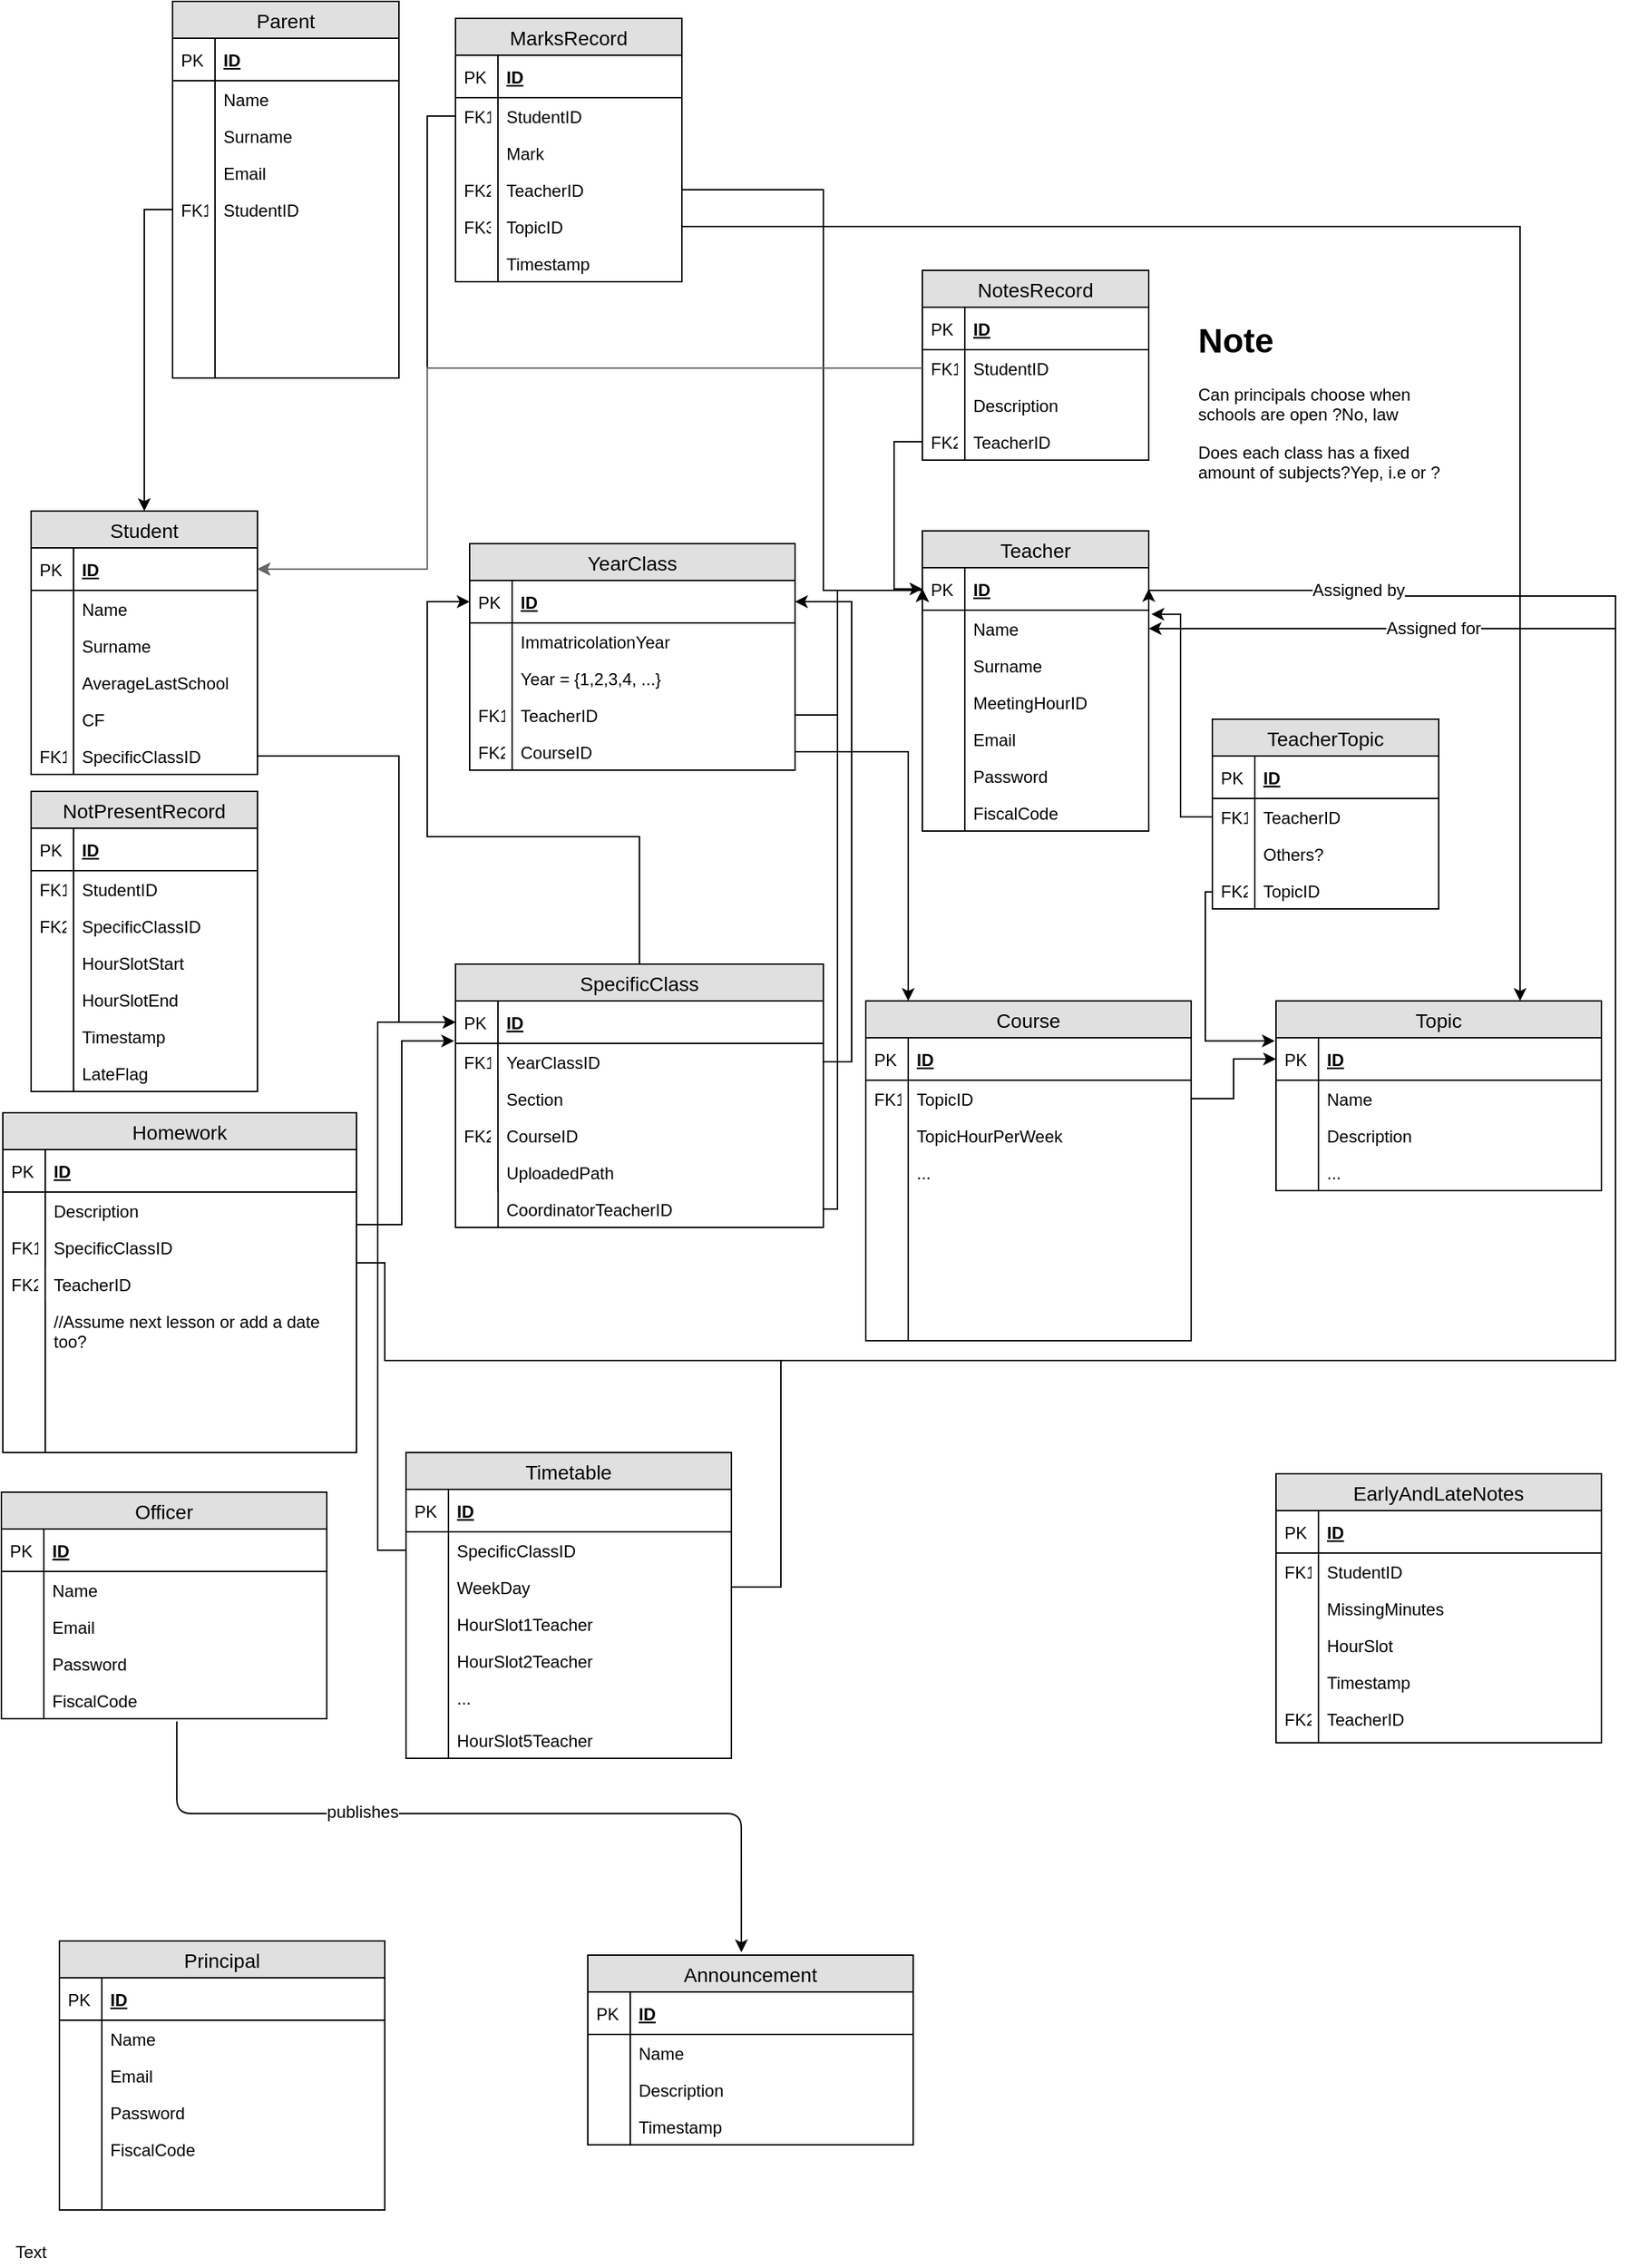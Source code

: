 <mxfile version="12.2.2" type="github" pages="1">
  <diagram id="_Fhk49Xo4dAoTZwoI3iL" name="Page-1">
    <mxGraphModel dx="2235" dy="1924" grid="1" gridSize="10" guides="1" tooltips="1" connect="1" arrows="1" fold="1" page="1" pageScale="1" pageWidth="827" pageHeight="1169" math="0" shadow="0">
      <root>
        <mxCell id="0"/>
        <mxCell id="1" parent="0"/>
        <mxCell id="hbklYA8rK2p1LF_I4JKN-1" value="Student" style="swimlane;fontStyle=0;childLayout=stackLayout;horizontal=1;startSize=26;fillColor=#e0e0e0;horizontalStack=0;resizeParent=1;resizeParentMax=0;resizeLast=0;collapsible=1;marginBottom=0;swimlaneFillColor=#ffffff;align=center;fontSize=14;" parent="1" vertex="1">
          <mxGeometry x="20" y="280" width="160" height="186" as="geometry"/>
        </mxCell>
        <mxCell id="hbklYA8rK2p1LF_I4JKN-2" value="ID" style="shape=partialRectangle;top=0;left=0;right=0;bottom=1;align=left;verticalAlign=middle;fillColor=none;spacingLeft=34;spacingRight=4;overflow=hidden;rotatable=0;points=[[0,0.5],[1,0.5]];portConstraint=eastwest;dropTarget=0;fontStyle=5;fontSize=12;" parent="hbklYA8rK2p1LF_I4JKN-1" vertex="1">
          <mxGeometry y="26" width="160" height="30" as="geometry"/>
        </mxCell>
        <mxCell id="hbklYA8rK2p1LF_I4JKN-3" value="PK" style="shape=partialRectangle;top=0;left=0;bottom=0;fillColor=none;align=left;verticalAlign=middle;spacingLeft=4;spacingRight=4;overflow=hidden;rotatable=0;points=[];portConstraint=eastwest;part=1;fontSize=12;" parent="hbklYA8rK2p1LF_I4JKN-2" vertex="1" connectable="0">
          <mxGeometry width="30" height="30" as="geometry"/>
        </mxCell>
        <mxCell id="hbklYA8rK2p1LF_I4JKN-4" value="Name" style="shape=partialRectangle;top=0;left=0;right=0;bottom=0;align=left;verticalAlign=top;fillColor=none;spacingLeft=34;spacingRight=4;overflow=hidden;rotatable=0;points=[[0,0.5],[1,0.5]];portConstraint=eastwest;dropTarget=0;fontSize=12;" parent="hbklYA8rK2p1LF_I4JKN-1" vertex="1">
          <mxGeometry y="56" width="160" height="26" as="geometry"/>
        </mxCell>
        <mxCell id="hbklYA8rK2p1LF_I4JKN-5" value="" style="shape=partialRectangle;top=0;left=0;bottom=0;fillColor=none;align=left;verticalAlign=top;spacingLeft=4;spacingRight=4;overflow=hidden;rotatable=0;points=[];portConstraint=eastwest;part=1;fontSize=12;" parent="hbklYA8rK2p1LF_I4JKN-4" vertex="1" connectable="0">
          <mxGeometry width="30" height="26" as="geometry"/>
        </mxCell>
        <mxCell id="hbklYA8rK2p1LF_I4JKN-6" value="Surname" style="shape=partialRectangle;top=0;left=0;right=0;bottom=0;align=left;verticalAlign=top;fillColor=none;spacingLeft=34;spacingRight=4;overflow=hidden;rotatable=0;points=[[0,0.5],[1,0.5]];portConstraint=eastwest;dropTarget=0;fontSize=12;" parent="hbklYA8rK2p1LF_I4JKN-1" vertex="1">
          <mxGeometry y="82" width="160" height="26" as="geometry"/>
        </mxCell>
        <mxCell id="hbklYA8rK2p1LF_I4JKN-7" value="" style="shape=partialRectangle;top=0;left=0;bottom=0;fillColor=none;align=left;verticalAlign=top;spacingLeft=4;spacingRight=4;overflow=hidden;rotatable=0;points=[];portConstraint=eastwest;part=1;fontSize=12;" parent="hbklYA8rK2p1LF_I4JKN-6" vertex="1" connectable="0">
          <mxGeometry width="30" height="26" as="geometry"/>
        </mxCell>
        <mxCell id="hbklYA8rK2p1LF_I4JKN-14" value="AverageLastSchool" style="shape=partialRectangle;top=0;left=0;right=0;bottom=0;align=left;verticalAlign=top;fillColor=none;spacingLeft=34;spacingRight=4;overflow=hidden;rotatable=0;points=[[0,0.5],[1,0.5]];portConstraint=eastwest;dropTarget=0;fontSize=12;" parent="hbklYA8rK2p1LF_I4JKN-1" vertex="1">
          <mxGeometry y="108" width="160" height="26" as="geometry"/>
        </mxCell>
        <mxCell id="hbklYA8rK2p1LF_I4JKN-15" value="" style="shape=partialRectangle;top=0;left=0;bottom=0;fillColor=none;align=left;verticalAlign=top;spacingLeft=4;spacingRight=4;overflow=hidden;rotatable=0;points=[];portConstraint=eastwest;part=1;fontSize=12;" parent="hbklYA8rK2p1LF_I4JKN-14" vertex="1" connectable="0">
          <mxGeometry width="30" height="26" as="geometry"/>
        </mxCell>
        <mxCell id="hbklYA8rK2p1LF_I4JKN-31" value="CF" style="shape=partialRectangle;top=0;left=0;right=0;bottom=0;align=left;verticalAlign=top;fillColor=none;spacingLeft=34;spacingRight=4;overflow=hidden;rotatable=0;points=[[0,0.5],[1,0.5]];portConstraint=eastwest;dropTarget=0;fontSize=12;" parent="hbklYA8rK2p1LF_I4JKN-1" vertex="1">
          <mxGeometry y="134" width="160" height="26" as="geometry"/>
        </mxCell>
        <mxCell id="hbklYA8rK2p1LF_I4JKN-32" value="" style="shape=partialRectangle;top=0;left=0;bottom=0;fillColor=none;align=left;verticalAlign=top;spacingLeft=4;spacingRight=4;overflow=hidden;rotatable=0;points=[];portConstraint=eastwest;part=1;fontSize=12;" parent="hbklYA8rK2p1LF_I4JKN-31" vertex="1" connectable="0">
          <mxGeometry width="30" height="26" as="geometry"/>
        </mxCell>
        <mxCell id="hbklYA8rK2p1LF_I4JKN-8" value="SpecificClassID" style="shape=partialRectangle;top=0;left=0;right=0;bottom=0;align=left;verticalAlign=top;fillColor=none;spacingLeft=34;spacingRight=4;overflow=hidden;rotatable=0;points=[[0,0.5],[1,0.5]];portConstraint=eastwest;dropTarget=0;fontSize=12;" parent="hbklYA8rK2p1LF_I4JKN-1" vertex="1">
          <mxGeometry y="160" width="160" height="26" as="geometry"/>
        </mxCell>
        <mxCell id="hbklYA8rK2p1LF_I4JKN-9" value="FK1" style="shape=partialRectangle;top=0;left=0;bottom=0;fillColor=none;align=left;verticalAlign=top;spacingLeft=4;spacingRight=4;overflow=hidden;rotatable=0;points=[];portConstraint=eastwest;part=1;fontSize=12;" parent="hbklYA8rK2p1LF_I4JKN-8" vertex="1" connectable="0">
          <mxGeometry width="30" height="26" as="geometry"/>
        </mxCell>
        <mxCell id="hbklYA8rK2p1LF_I4JKN-16" value="Teacher" style="swimlane;fontStyle=0;childLayout=stackLayout;horizontal=1;startSize=26;fillColor=#e0e0e0;horizontalStack=0;resizeParent=1;resizeParentMax=0;resizeLast=0;collapsible=1;marginBottom=0;swimlaneFillColor=#ffffff;align=center;fontSize=14;" parent="1" vertex="1">
          <mxGeometry x="650" y="294" width="160" height="212" as="geometry"/>
        </mxCell>
        <mxCell id="hbklYA8rK2p1LF_I4JKN-17" value="ID" style="shape=partialRectangle;top=0;left=0;right=0;bottom=1;align=left;verticalAlign=middle;fillColor=none;spacingLeft=34;spacingRight=4;overflow=hidden;rotatable=0;points=[[0,0.5],[1,0.5]];portConstraint=eastwest;dropTarget=0;fontStyle=5;fontSize=12;" parent="hbklYA8rK2p1LF_I4JKN-16" vertex="1">
          <mxGeometry y="26" width="160" height="30" as="geometry"/>
        </mxCell>
        <mxCell id="hbklYA8rK2p1LF_I4JKN-18" value="PK" style="shape=partialRectangle;top=0;left=0;bottom=0;fillColor=none;align=left;verticalAlign=middle;spacingLeft=4;spacingRight=4;overflow=hidden;rotatable=0;points=[];portConstraint=eastwest;part=1;fontSize=12;" parent="hbklYA8rK2p1LF_I4JKN-17" vertex="1" connectable="0">
          <mxGeometry width="30" height="30" as="geometry"/>
        </mxCell>
        <mxCell id="hbklYA8rK2p1LF_I4JKN-19" value="Name" style="shape=partialRectangle;top=0;left=0;right=0;bottom=0;align=left;verticalAlign=top;fillColor=none;spacingLeft=34;spacingRight=4;overflow=hidden;rotatable=0;points=[[0,0.5],[1,0.5]];portConstraint=eastwest;dropTarget=0;fontSize=12;" parent="hbklYA8rK2p1LF_I4JKN-16" vertex="1">
          <mxGeometry y="56" width="160" height="26" as="geometry"/>
        </mxCell>
        <mxCell id="hbklYA8rK2p1LF_I4JKN-20" value="" style="shape=partialRectangle;top=0;left=0;bottom=0;fillColor=none;align=left;verticalAlign=top;spacingLeft=4;spacingRight=4;overflow=hidden;rotatable=0;points=[];portConstraint=eastwest;part=1;fontSize=12;" parent="hbklYA8rK2p1LF_I4JKN-19" vertex="1" connectable="0">
          <mxGeometry width="30" height="26" as="geometry"/>
        </mxCell>
        <mxCell id="hbklYA8rK2p1LF_I4JKN-21" value="Surname" style="shape=partialRectangle;top=0;left=0;right=0;bottom=0;align=left;verticalAlign=top;fillColor=none;spacingLeft=34;spacingRight=4;overflow=hidden;rotatable=0;points=[[0,0.5],[1,0.5]];portConstraint=eastwest;dropTarget=0;fontSize=12;" parent="hbklYA8rK2p1LF_I4JKN-16" vertex="1">
          <mxGeometry y="82" width="160" height="26" as="geometry"/>
        </mxCell>
        <mxCell id="hbklYA8rK2p1LF_I4JKN-22" value="" style="shape=partialRectangle;top=0;left=0;bottom=0;fillColor=none;align=left;verticalAlign=top;spacingLeft=4;spacingRight=4;overflow=hidden;rotatable=0;points=[];portConstraint=eastwest;part=1;fontSize=12;" parent="hbklYA8rK2p1LF_I4JKN-21" vertex="1" connectable="0">
          <mxGeometry width="30" height="26" as="geometry"/>
        </mxCell>
        <mxCell id="hbklYA8rK2p1LF_I4JKN-25" value="MeetingHourID" style="shape=partialRectangle;top=0;left=0;right=0;bottom=0;align=left;verticalAlign=top;fillColor=none;spacingLeft=34;spacingRight=4;overflow=hidden;rotatable=0;points=[[0,0.5],[1,0.5]];portConstraint=eastwest;dropTarget=0;fontSize=12;" parent="hbklYA8rK2p1LF_I4JKN-16" vertex="1">
          <mxGeometry y="108" width="160" height="26" as="geometry"/>
        </mxCell>
        <mxCell id="hbklYA8rK2p1LF_I4JKN-26" value="" style="shape=partialRectangle;top=0;left=0;bottom=0;fillColor=none;align=left;verticalAlign=top;spacingLeft=4;spacingRight=4;overflow=hidden;rotatable=0;points=[];portConstraint=eastwest;part=1;fontSize=12;" parent="hbklYA8rK2p1LF_I4JKN-25" vertex="1" connectable="0">
          <mxGeometry width="30" height="26" as="geometry"/>
        </mxCell>
        <mxCell id="nc5QVlaFEccP27-C1-Xo-21" value="Email" style="shape=partialRectangle;top=0;left=0;right=0;bottom=0;align=left;verticalAlign=top;fillColor=none;spacingLeft=34;spacingRight=4;overflow=hidden;rotatable=0;points=[[0,0.5],[1,0.5]];portConstraint=eastwest;dropTarget=0;fontSize=12;" parent="hbklYA8rK2p1LF_I4JKN-16" vertex="1">
          <mxGeometry y="134" width="160" height="26" as="geometry"/>
        </mxCell>
        <mxCell id="nc5QVlaFEccP27-C1-Xo-22" value="" style="shape=partialRectangle;top=0;left=0;bottom=0;fillColor=none;align=left;verticalAlign=top;spacingLeft=4;spacingRight=4;overflow=hidden;rotatable=0;points=[];portConstraint=eastwest;part=1;fontSize=12;" parent="nc5QVlaFEccP27-C1-Xo-21" vertex="1" connectable="0">
          <mxGeometry width="30" height="26" as="geometry"/>
        </mxCell>
        <mxCell id="nc5QVlaFEccP27-C1-Xo-23" value="Password" style="shape=partialRectangle;top=0;left=0;right=0;bottom=0;align=left;verticalAlign=top;fillColor=none;spacingLeft=34;spacingRight=4;overflow=hidden;rotatable=0;points=[[0,0.5],[1,0.5]];portConstraint=eastwest;dropTarget=0;fontSize=12;" parent="hbklYA8rK2p1LF_I4JKN-16" vertex="1">
          <mxGeometry y="160" width="160" height="26" as="geometry"/>
        </mxCell>
        <mxCell id="nc5QVlaFEccP27-C1-Xo-24" value="" style="shape=partialRectangle;top=0;left=0;bottom=0;fillColor=none;align=left;verticalAlign=top;spacingLeft=4;spacingRight=4;overflow=hidden;rotatable=0;points=[];portConstraint=eastwest;part=1;fontSize=12;" parent="nc5QVlaFEccP27-C1-Xo-23" vertex="1" connectable="0">
          <mxGeometry width="30" height="26" as="geometry"/>
        </mxCell>
        <mxCell id="nc5QVlaFEccP27-C1-Xo-34" value="FiscalCode" style="shape=partialRectangle;top=0;left=0;right=0;bottom=0;align=left;verticalAlign=top;fillColor=none;spacingLeft=34;spacingRight=4;overflow=hidden;rotatable=0;points=[[0,0.5],[1,0.5]];portConstraint=eastwest;dropTarget=0;fontSize=12;" parent="hbklYA8rK2p1LF_I4JKN-16" vertex="1">
          <mxGeometry y="186" width="160" height="26" as="geometry"/>
        </mxCell>
        <mxCell id="nc5QVlaFEccP27-C1-Xo-35" value="" style="shape=partialRectangle;top=0;left=0;bottom=0;fillColor=none;align=left;verticalAlign=top;spacingLeft=4;spacingRight=4;overflow=hidden;rotatable=0;points=[];portConstraint=eastwest;part=1;fontSize=12;" parent="nc5QVlaFEccP27-C1-Xo-34" vertex="1" connectable="0">
          <mxGeometry width="30" height="26" as="geometry"/>
        </mxCell>
        <mxCell id="hbklYA8rK2p1LF_I4JKN-33" value="YearClass" style="swimlane;fontStyle=0;childLayout=stackLayout;horizontal=1;startSize=26;fillColor=#e0e0e0;horizontalStack=0;resizeParent=1;resizeParentMax=0;resizeLast=0;collapsible=1;marginBottom=0;swimlaneFillColor=#ffffff;align=center;fontSize=14;" parent="1" vertex="1">
          <mxGeometry x="330" y="303" width="230" height="160" as="geometry"/>
        </mxCell>
        <mxCell id="hbklYA8rK2p1LF_I4JKN-34" value="ID" style="shape=partialRectangle;top=0;left=0;right=0;bottom=1;align=left;verticalAlign=middle;fillColor=none;spacingLeft=34;spacingRight=4;overflow=hidden;rotatable=0;points=[[0,0.5],[1,0.5]];portConstraint=eastwest;dropTarget=0;fontStyle=5;fontSize=12;" parent="hbklYA8rK2p1LF_I4JKN-33" vertex="1">
          <mxGeometry y="26" width="230" height="30" as="geometry"/>
        </mxCell>
        <mxCell id="hbklYA8rK2p1LF_I4JKN-35" value="PK" style="shape=partialRectangle;top=0;left=0;bottom=0;fillColor=none;align=left;verticalAlign=middle;spacingLeft=4;spacingRight=4;overflow=hidden;rotatable=0;points=[];portConstraint=eastwest;part=1;fontSize=12;" parent="hbklYA8rK2p1LF_I4JKN-34" vertex="1" connectable="0">
          <mxGeometry width="30" height="30" as="geometry"/>
        </mxCell>
        <mxCell id="hbklYA8rK2p1LF_I4JKN-36" value="ImmatricolationYear" style="shape=partialRectangle;top=0;left=0;right=0;bottom=0;align=left;verticalAlign=top;fillColor=none;spacingLeft=34;spacingRight=4;overflow=hidden;rotatable=0;points=[[0,0.5],[1,0.5]];portConstraint=eastwest;dropTarget=0;fontSize=12;" parent="hbklYA8rK2p1LF_I4JKN-33" vertex="1">
          <mxGeometry y="56" width="230" height="26" as="geometry"/>
        </mxCell>
        <mxCell id="hbklYA8rK2p1LF_I4JKN-37" value="" style="shape=partialRectangle;top=0;left=0;bottom=0;fillColor=none;align=left;verticalAlign=top;spacingLeft=4;spacingRight=4;overflow=hidden;rotatable=0;points=[];portConstraint=eastwest;part=1;fontSize=12;" parent="hbklYA8rK2p1LF_I4JKN-36" vertex="1" connectable="0">
          <mxGeometry width="30" height="26" as="geometry"/>
        </mxCell>
        <mxCell id="hbklYA8rK2p1LF_I4JKN-38" value="Year = {1,2,3,4, ...}" style="shape=partialRectangle;top=0;left=0;right=0;bottom=0;align=left;verticalAlign=top;fillColor=none;spacingLeft=34;spacingRight=4;overflow=hidden;rotatable=0;points=[[0,0.5],[1,0.5]];portConstraint=eastwest;dropTarget=0;fontSize=12;" parent="hbklYA8rK2p1LF_I4JKN-33" vertex="1">
          <mxGeometry y="82" width="230" height="26" as="geometry"/>
        </mxCell>
        <mxCell id="hbklYA8rK2p1LF_I4JKN-39" value="" style="shape=partialRectangle;top=0;left=0;bottom=0;fillColor=none;align=left;verticalAlign=top;spacingLeft=4;spacingRight=4;overflow=hidden;rotatable=0;points=[];portConstraint=eastwest;part=1;fontSize=12;" parent="hbklYA8rK2p1LF_I4JKN-38" vertex="1" connectable="0">
          <mxGeometry width="30" height="26" as="geometry"/>
        </mxCell>
        <mxCell id="nc5QVlaFEccP27-C1-Xo-29" value="TeacherID" style="shape=partialRectangle;top=0;left=0;right=0;bottom=0;align=left;verticalAlign=top;fillColor=none;spacingLeft=34;spacingRight=4;overflow=hidden;rotatable=0;points=[[0,0.5],[1,0.5]];portConstraint=eastwest;dropTarget=0;fontSize=12;" parent="hbklYA8rK2p1LF_I4JKN-33" vertex="1">
          <mxGeometry y="108" width="230" height="26" as="geometry"/>
        </mxCell>
        <mxCell id="nc5QVlaFEccP27-C1-Xo-30" value="FK1" style="shape=partialRectangle;top=0;left=0;bottom=0;fillColor=none;align=left;verticalAlign=top;spacingLeft=4;spacingRight=4;overflow=hidden;rotatable=0;points=[];portConstraint=eastwest;part=1;fontSize=12;" parent="nc5QVlaFEccP27-C1-Xo-29" vertex="1" connectable="0">
          <mxGeometry width="30" height="26" as="geometry"/>
        </mxCell>
        <mxCell id="hbklYA8rK2p1LF_I4JKN-191" value="CourseID" style="shape=partialRectangle;top=0;left=0;right=0;bottom=0;align=left;verticalAlign=top;fillColor=none;spacingLeft=34;spacingRight=4;overflow=hidden;rotatable=0;points=[[0,0.5],[1,0.5]];portConstraint=eastwest;dropTarget=0;fontSize=12;" parent="hbklYA8rK2p1LF_I4JKN-33" vertex="1">
          <mxGeometry y="134" width="230" height="26" as="geometry"/>
        </mxCell>
        <mxCell id="hbklYA8rK2p1LF_I4JKN-192" value="FK2" style="shape=partialRectangle;top=0;left=0;bottom=0;fillColor=none;align=left;verticalAlign=top;spacingLeft=4;spacingRight=4;overflow=hidden;rotatable=0;points=[];portConstraint=eastwest;part=1;fontSize=12;" parent="hbklYA8rK2p1LF_I4JKN-191" vertex="1" connectable="0">
          <mxGeometry width="30" height="26" as="geometry"/>
        </mxCell>
        <mxCell id="hbklYA8rK2p1LF_I4JKN-195" style="edgeStyle=orthogonalEdgeStyle;rounded=0;orthogonalLoop=1;jettySize=auto;html=1;exitX=0.5;exitY=0;exitDx=0;exitDy=0;entryX=0;entryY=0.5;entryDx=0;entryDy=0;" parent="1" source="hbklYA8rK2p1LF_I4JKN-46" target="hbklYA8rK2p1LF_I4JKN-34" edge="1">
          <mxGeometry relative="1" as="geometry">
            <mxPoint x="380.0" y="510" as="targetPoint"/>
            <Array as="points">
              <mxPoint x="450" y="510"/>
              <mxPoint x="300" y="510"/>
              <mxPoint x="300" y="344"/>
            </Array>
          </mxGeometry>
        </mxCell>
        <mxCell id="hbklYA8rK2p1LF_I4JKN-46" value="SpecificClass" style="swimlane;fontStyle=0;childLayout=stackLayout;horizontal=1;startSize=26;fillColor=#e0e0e0;horizontalStack=0;resizeParent=1;resizeParentMax=0;resizeLast=0;collapsible=1;marginBottom=0;swimlaneFillColor=#ffffff;align=center;fontSize=14;" parent="1" vertex="1">
          <mxGeometry x="320" y="600" width="260" height="186" as="geometry"/>
        </mxCell>
        <mxCell id="hbklYA8rK2p1LF_I4JKN-47" value="ID" style="shape=partialRectangle;top=0;left=0;right=0;bottom=1;align=left;verticalAlign=middle;fillColor=none;spacingLeft=34;spacingRight=4;overflow=hidden;rotatable=0;points=[[0,0.5],[1,0.5]];portConstraint=eastwest;dropTarget=0;fontStyle=5;fontSize=12;" parent="hbklYA8rK2p1LF_I4JKN-46" vertex="1">
          <mxGeometry y="26" width="260" height="30" as="geometry"/>
        </mxCell>
        <mxCell id="hbklYA8rK2p1LF_I4JKN-48" value="PK" style="shape=partialRectangle;top=0;left=0;bottom=0;fillColor=none;align=left;verticalAlign=middle;spacingLeft=4;spacingRight=4;overflow=hidden;rotatable=0;points=[];portConstraint=eastwest;part=1;fontSize=12;" parent="hbklYA8rK2p1LF_I4JKN-47" vertex="1" connectable="0">
          <mxGeometry width="30" height="30" as="geometry"/>
        </mxCell>
        <mxCell id="hbklYA8rK2p1LF_I4JKN-49" value="YearClassID" style="shape=partialRectangle;top=0;left=0;right=0;bottom=0;align=left;verticalAlign=top;fillColor=none;spacingLeft=34;spacingRight=4;overflow=hidden;rotatable=0;points=[[0,0.5],[1,0.5]];portConstraint=eastwest;dropTarget=0;fontSize=12;" parent="hbklYA8rK2p1LF_I4JKN-46" vertex="1">
          <mxGeometry y="56" width="260" height="26" as="geometry"/>
        </mxCell>
        <mxCell id="hbklYA8rK2p1LF_I4JKN-50" value="FK1" style="shape=partialRectangle;top=0;left=0;bottom=0;fillColor=none;align=left;verticalAlign=top;spacingLeft=4;spacingRight=4;overflow=hidden;rotatable=0;points=[];portConstraint=eastwest;part=1;fontSize=12;" parent="hbklYA8rK2p1LF_I4JKN-49" vertex="1" connectable="0">
          <mxGeometry width="29.943" height="26" as="geometry"/>
        </mxCell>
        <mxCell id="hbklYA8rK2p1LF_I4JKN-53" value="Section" style="shape=partialRectangle;top=0;left=0;right=0;bottom=0;align=left;verticalAlign=top;fillColor=none;spacingLeft=34;spacingRight=4;overflow=hidden;rotatable=0;points=[[0,0.5],[1,0.5]];portConstraint=eastwest;dropTarget=0;fontSize=12;" parent="hbklYA8rK2p1LF_I4JKN-46" vertex="1">
          <mxGeometry y="82" width="260" height="26" as="geometry"/>
        </mxCell>
        <mxCell id="hbklYA8rK2p1LF_I4JKN-54" value="" style="shape=partialRectangle;top=0;left=0;bottom=0;fillColor=none;align=left;verticalAlign=top;spacingLeft=4;spacingRight=4;overflow=hidden;rotatable=0;points=[];portConstraint=eastwest;part=1;fontSize=12;" parent="hbklYA8rK2p1LF_I4JKN-53" vertex="1" connectable="0">
          <mxGeometry width="30" height="26" as="geometry"/>
        </mxCell>
        <mxCell id="hbklYA8rK2p1LF_I4JKN-57" value="CourseID" style="shape=partialRectangle;top=0;left=0;right=0;bottom=0;align=left;verticalAlign=top;fillColor=none;spacingLeft=34;spacingRight=4;overflow=hidden;rotatable=0;points=[[0,0.5],[1,0.5]];portConstraint=eastwest;dropTarget=0;fontSize=12;" parent="hbklYA8rK2p1LF_I4JKN-46" vertex="1">
          <mxGeometry y="108" width="260" height="26" as="geometry"/>
        </mxCell>
        <mxCell id="hbklYA8rK2p1LF_I4JKN-58" value="FK2" style="shape=partialRectangle;top=0;left=0;bottom=0;fillColor=none;align=left;verticalAlign=top;spacingLeft=4;spacingRight=4;overflow=hidden;rotatable=0;points=[];portConstraint=eastwest;part=1;fontSize=12;" parent="hbklYA8rK2p1LF_I4JKN-57" vertex="1" connectable="0">
          <mxGeometry width="30" height="26" as="geometry"/>
        </mxCell>
        <mxCell id="hbklYA8rK2p1LF_I4JKN-125" value="UploadedPath" style="shape=partialRectangle;top=0;left=0;right=0;bottom=0;align=left;verticalAlign=top;fillColor=none;spacingLeft=34;spacingRight=4;overflow=hidden;rotatable=0;points=[[0,0.5],[1,0.5]];portConstraint=eastwest;dropTarget=0;fontSize=12;" parent="hbklYA8rK2p1LF_I4JKN-46" vertex="1">
          <mxGeometry y="134" width="260" height="26" as="geometry"/>
        </mxCell>
        <mxCell id="hbklYA8rK2p1LF_I4JKN-126" value="" style="shape=partialRectangle;top=0;left=0;bottom=0;fillColor=none;align=left;verticalAlign=top;spacingLeft=4;spacingRight=4;overflow=hidden;rotatable=0;points=[];portConstraint=eastwest;part=1;fontSize=12;" parent="hbklYA8rK2p1LF_I4JKN-125" vertex="1" connectable="0">
          <mxGeometry width="30" height="26" as="geometry"/>
        </mxCell>
        <mxCell id="nc5QVlaFEccP27-C1-Xo-15" value="CoordinatorTeacherID" style="shape=partialRectangle;top=0;left=0;right=0;bottom=0;align=left;verticalAlign=top;fillColor=none;spacingLeft=34;spacingRight=4;overflow=hidden;rotatable=0;points=[[0,0.5],[1,0.5]];portConstraint=eastwest;dropTarget=0;fontSize=12;" parent="hbklYA8rK2p1LF_I4JKN-46" vertex="1">
          <mxGeometry y="160" width="260" height="26" as="geometry"/>
        </mxCell>
        <mxCell id="nc5QVlaFEccP27-C1-Xo-16" value="" style="shape=partialRectangle;top=0;left=0;bottom=0;fillColor=none;align=left;verticalAlign=top;spacingLeft=4;spacingRight=4;overflow=hidden;rotatable=0;points=[];portConstraint=eastwest;part=1;fontSize=12;" parent="nc5QVlaFEccP27-C1-Xo-15" vertex="1" connectable="0">
          <mxGeometry width="30.1" height="26" as="geometry"/>
        </mxCell>
        <mxCell id="hbklYA8rK2p1LF_I4JKN-59" value="Parent" style="swimlane;fontStyle=0;childLayout=stackLayout;horizontal=1;startSize=26;fillColor=#e0e0e0;horizontalStack=0;resizeParent=1;resizeParentMax=0;resizeLast=0;collapsible=1;marginBottom=0;swimlaneFillColor=#ffffff;align=center;fontSize=14;" parent="1" vertex="1">
          <mxGeometry x="120" y="-80" width="160" height="266" as="geometry"/>
        </mxCell>
        <mxCell id="hbklYA8rK2p1LF_I4JKN-60" value="ID" style="shape=partialRectangle;top=0;left=0;right=0;bottom=1;align=left;verticalAlign=middle;fillColor=none;spacingLeft=34;spacingRight=4;overflow=hidden;rotatable=0;points=[[0,0.5],[1,0.5]];portConstraint=eastwest;dropTarget=0;fontStyle=5;fontSize=12;" parent="hbklYA8rK2p1LF_I4JKN-59" vertex="1">
          <mxGeometry y="26" width="160" height="30" as="geometry"/>
        </mxCell>
        <mxCell id="hbklYA8rK2p1LF_I4JKN-61" value="PK" style="shape=partialRectangle;top=0;left=0;bottom=0;fillColor=none;align=left;verticalAlign=middle;spacingLeft=4;spacingRight=4;overflow=hidden;rotatable=0;points=[];portConstraint=eastwest;part=1;fontSize=12;" parent="hbklYA8rK2p1LF_I4JKN-60" vertex="1" connectable="0">
          <mxGeometry width="30" height="30" as="geometry"/>
        </mxCell>
        <mxCell id="hbklYA8rK2p1LF_I4JKN-62" value="Name" style="shape=partialRectangle;top=0;left=0;right=0;bottom=0;align=left;verticalAlign=top;fillColor=none;spacingLeft=34;spacingRight=4;overflow=hidden;rotatable=0;points=[[0,0.5],[1,0.5]];portConstraint=eastwest;dropTarget=0;fontSize=12;" parent="hbklYA8rK2p1LF_I4JKN-59" vertex="1">
          <mxGeometry y="56" width="160" height="26" as="geometry"/>
        </mxCell>
        <mxCell id="hbklYA8rK2p1LF_I4JKN-63" value="" style="shape=partialRectangle;top=0;left=0;bottom=0;fillColor=none;align=left;verticalAlign=top;spacingLeft=4;spacingRight=4;overflow=hidden;rotatable=0;points=[];portConstraint=eastwest;part=1;fontSize=12;" parent="hbklYA8rK2p1LF_I4JKN-62" vertex="1" connectable="0">
          <mxGeometry width="30" height="26" as="geometry"/>
        </mxCell>
        <mxCell id="hbklYA8rK2p1LF_I4JKN-64" value="Surname" style="shape=partialRectangle;top=0;left=0;right=0;bottom=0;align=left;verticalAlign=top;fillColor=none;spacingLeft=34;spacingRight=4;overflow=hidden;rotatable=0;points=[[0,0.5],[1,0.5]];portConstraint=eastwest;dropTarget=0;fontSize=12;" parent="hbklYA8rK2p1LF_I4JKN-59" vertex="1">
          <mxGeometry y="82" width="160" height="26" as="geometry"/>
        </mxCell>
        <mxCell id="hbklYA8rK2p1LF_I4JKN-65" value="" style="shape=partialRectangle;top=0;left=0;bottom=0;fillColor=none;align=left;verticalAlign=top;spacingLeft=4;spacingRight=4;overflow=hidden;rotatable=0;points=[];portConstraint=eastwest;part=1;fontSize=12;" parent="hbklYA8rK2p1LF_I4JKN-64" vertex="1" connectable="0">
          <mxGeometry width="30" height="26" as="geometry"/>
        </mxCell>
        <mxCell id="hbklYA8rK2p1LF_I4JKN-68" value="Email" style="shape=partialRectangle;top=0;left=0;right=0;bottom=0;align=left;verticalAlign=top;fillColor=none;spacingLeft=34;spacingRight=4;overflow=hidden;rotatable=0;points=[[0,0.5],[1,0.5]];portConstraint=eastwest;dropTarget=0;fontSize=12;" parent="hbklYA8rK2p1LF_I4JKN-59" vertex="1">
          <mxGeometry y="108" width="160" height="26" as="geometry"/>
        </mxCell>
        <mxCell id="hbklYA8rK2p1LF_I4JKN-69" value="" style="shape=partialRectangle;top=0;left=0;bottom=0;fillColor=none;align=left;verticalAlign=top;spacingLeft=4;spacingRight=4;overflow=hidden;rotatable=0;points=[];portConstraint=eastwest;part=1;fontSize=12;" parent="hbklYA8rK2p1LF_I4JKN-68" vertex="1" connectable="0">
          <mxGeometry width="30" height="26" as="geometry"/>
        </mxCell>
        <mxCell id="hbklYA8rK2p1LF_I4JKN-66" value="StudentID" style="shape=partialRectangle;top=0;left=0;right=0;bottom=0;align=left;verticalAlign=top;fillColor=none;spacingLeft=34;spacingRight=4;overflow=hidden;rotatable=0;points=[[0,0.5],[1,0.5]];portConstraint=eastwest;dropTarget=0;fontSize=12;" parent="hbklYA8rK2p1LF_I4JKN-59" vertex="1">
          <mxGeometry y="134" width="160" height="26" as="geometry"/>
        </mxCell>
        <mxCell id="hbklYA8rK2p1LF_I4JKN-67" value="FK1" style="shape=partialRectangle;top=0;left=0;bottom=0;fillColor=none;align=left;verticalAlign=top;spacingLeft=4;spacingRight=4;overflow=hidden;rotatable=0;points=[];portConstraint=eastwest;part=1;fontSize=12;" parent="hbklYA8rK2p1LF_I4JKN-66" vertex="1" connectable="0">
          <mxGeometry width="30" height="26" as="geometry"/>
        </mxCell>
        <mxCell id="hbklYA8rK2p1LF_I4JKN-70" value="" style="shape=partialRectangle;top=0;left=0;right=0;bottom=0;align=left;verticalAlign=top;fillColor=none;spacingLeft=34;spacingRight=4;overflow=hidden;rotatable=0;points=[[0,0.5],[1,0.5]];portConstraint=eastwest;dropTarget=0;fontSize=12;" parent="hbklYA8rK2p1LF_I4JKN-59" vertex="1">
          <mxGeometry y="160" width="160" height="106" as="geometry"/>
        </mxCell>
        <mxCell id="hbklYA8rK2p1LF_I4JKN-71" value="" style="shape=partialRectangle;top=0;left=0;bottom=0;fillColor=none;align=left;verticalAlign=top;spacingLeft=4;spacingRight=4;overflow=hidden;rotatable=0;points=[];portConstraint=eastwest;part=1;fontSize=12;" parent="hbklYA8rK2p1LF_I4JKN-70" vertex="1" connectable="0">
          <mxGeometry width="30" height="106" as="geometry"/>
        </mxCell>
        <mxCell id="hbklYA8rK2p1LF_I4JKN-76" value="Course" style="swimlane;fontStyle=0;childLayout=stackLayout;horizontal=1;startSize=26;fillColor=#e0e0e0;horizontalStack=0;resizeParent=1;resizeParentMax=0;resizeLast=0;collapsible=1;marginBottom=0;swimlaneFillColor=#ffffff;align=center;fontSize=14;" parent="1" vertex="1">
          <mxGeometry x="610" y="626" width="230" height="240" as="geometry"/>
        </mxCell>
        <mxCell id="hbklYA8rK2p1LF_I4JKN-77" value="ID" style="shape=partialRectangle;top=0;left=0;right=0;bottom=1;align=left;verticalAlign=middle;fillColor=none;spacingLeft=34;spacingRight=4;overflow=hidden;rotatable=0;points=[[0,0.5],[1,0.5]];portConstraint=eastwest;dropTarget=0;fontStyle=5;fontSize=12;" parent="hbklYA8rK2p1LF_I4JKN-76" vertex="1">
          <mxGeometry y="26" width="230" height="30" as="geometry"/>
        </mxCell>
        <mxCell id="hbklYA8rK2p1LF_I4JKN-78" value="PK" style="shape=partialRectangle;top=0;left=0;bottom=0;fillColor=none;align=left;verticalAlign=middle;spacingLeft=4;spacingRight=4;overflow=hidden;rotatable=0;points=[];portConstraint=eastwest;part=1;fontSize=12;" parent="hbklYA8rK2p1LF_I4JKN-77" vertex="1" connectable="0">
          <mxGeometry width="30" height="30" as="geometry"/>
        </mxCell>
        <mxCell id="hbklYA8rK2p1LF_I4JKN-79" value="TopicID" style="shape=partialRectangle;top=0;left=0;right=0;bottom=0;align=left;verticalAlign=top;fillColor=none;spacingLeft=34;spacingRight=4;overflow=hidden;rotatable=0;points=[[0,0.5],[1,0.5]];portConstraint=eastwest;dropTarget=0;fontSize=12;" parent="hbklYA8rK2p1LF_I4JKN-76" vertex="1">
          <mxGeometry y="56" width="230" height="26" as="geometry"/>
        </mxCell>
        <mxCell id="hbklYA8rK2p1LF_I4JKN-80" value="FK1" style="shape=partialRectangle;top=0;left=0;bottom=0;fillColor=none;align=left;verticalAlign=top;spacingLeft=4;spacingRight=4;overflow=hidden;rotatable=0;points=[];portConstraint=eastwest;part=1;fontSize=12;" parent="hbklYA8rK2p1LF_I4JKN-79" vertex="1" connectable="0">
          <mxGeometry width="30" height="26" as="geometry"/>
        </mxCell>
        <mxCell id="hbklYA8rK2p1LF_I4JKN-100" value="TopicHourPerWeek" style="shape=partialRectangle;top=0;left=0;right=0;bottom=0;align=left;verticalAlign=top;fillColor=none;spacingLeft=34;spacingRight=4;overflow=hidden;rotatable=0;points=[[0,0.5],[1,0.5]];portConstraint=eastwest;dropTarget=0;fontSize=12;" parent="hbklYA8rK2p1LF_I4JKN-76" vertex="1">
          <mxGeometry y="82" width="230" height="26" as="geometry"/>
        </mxCell>
        <mxCell id="hbklYA8rK2p1LF_I4JKN-101" value="" style="shape=partialRectangle;top=0;left=0;bottom=0;fillColor=none;align=left;verticalAlign=top;spacingLeft=4;spacingRight=4;overflow=hidden;rotatable=0;points=[];portConstraint=eastwest;part=1;fontSize=12;" parent="hbklYA8rK2p1LF_I4JKN-100" vertex="1" connectable="0">
          <mxGeometry width="30" height="26" as="geometry"/>
        </mxCell>
        <mxCell id="hbklYA8rK2p1LF_I4JKN-104" value="..." style="shape=partialRectangle;top=0;left=0;right=0;bottom=0;align=left;verticalAlign=top;fillColor=none;spacingLeft=34;spacingRight=4;overflow=hidden;rotatable=0;points=[[0,0.5],[1,0.5]];portConstraint=eastwest;dropTarget=0;fontSize=12;" parent="hbklYA8rK2p1LF_I4JKN-76" vertex="1">
          <mxGeometry y="108" width="230" height="26" as="geometry"/>
        </mxCell>
        <mxCell id="hbklYA8rK2p1LF_I4JKN-105" value="" style="shape=partialRectangle;top=0;left=0;bottom=0;fillColor=none;align=left;verticalAlign=top;spacingLeft=4;spacingRight=4;overflow=hidden;rotatable=0;points=[];portConstraint=eastwest;part=1;fontSize=12;" parent="hbklYA8rK2p1LF_I4JKN-104" vertex="1" connectable="0">
          <mxGeometry width="30" height="26" as="geometry"/>
        </mxCell>
        <mxCell id="hbklYA8rK2p1LF_I4JKN-85" value="" style="shape=partialRectangle;top=0;left=0;right=0;bottom=0;align=left;verticalAlign=top;fillColor=none;spacingLeft=34;spacingRight=4;overflow=hidden;rotatable=0;points=[[0,0.5],[1,0.5]];portConstraint=eastwest;dropTarget=0;fontSize=12;" parent="hbklYA8rK2p1LF_I4JKN-76" vertex="1">
          <mxGeometry y="134" width="230" height="106" as="geometry"/>
        </mxCell>
        <mxCell id="hbklYA8rK2p1LF_I4JKN-86" value="" style="shape=partialRectangle;top=0;left=0;bottom=0;fillColor=none;align=left;verticalAlign=top;spacingLeft=4;spacingRight=4;overflow=hidden;rotatable=0;points=[];portConstraint=eastwest;part=1;fontSize=12;" parent="hbklYA8rK2p1LF_I4JKN-85" vertex="1" connectable="0">
          <mxGeometry width="30" height="106" as="geometry"/>
        </mxCell>
        <mxCell id="hbklYA8rK2p1LF_I4JKN-87" value="NotesRecord" style="swimlane;fontStyle=0;childLayout=stackLayout;horizontal=1;startSize=26;fillColor=#e0e0e0;horizontalStack=0;resizeParent=1;resizeParentMax=0;resizeLast=0;collapsible=1;marginBottom=0;swimlaneFillColor=#ffffff;align=center;fontSize=14;" parent="1" vertex="1">
          <mxGeometry x="650" y="110" width="160" height="134" as="geometry"/>
        </mxCell>
        <mxCell id="hbklYA8rK2p1LF_I4JKN-88" value="ID" style="shape=partialRectangle;top=0;left=0;right=0;bottom=1;align=left;verticalAlign=middle;fillColor=none;spacingLeft=34;spacingRight=4;overflow=hidden;rotatable=0;points=[[0,0.5],[1,0.5]];portConstraint=eastwest;dropTarget=0;fontStyle=5;fontSize=12;" parent="hbklYA8rK2p1LF_I4JKN-87" vertex="1">
          <mxGeometry y="26" width="160" height="30" as="geometry"/>
        </mxCell>
        <mxCell id="hbklYA8rK2p1LF_I4JKN-89" value="PK" style="shape=partialRectangle;top=0;left=0;bottom=0;fillColor=none;align=left;verticalAlign=middle;spacingLeft=4;spacingRight=4;overflow=hidden;rotatable=0;points=[];portConstraint=eastwest;part=1;fontSize=12;" parent="hbklYA8rK2p1LF_I4JKN-88" vertex="1" connectable="0">
          <mxGeometry width="30" height="30" as="geometry"/>
        </mxCell>
        <mxCell id="hbklYA8rK2p1LF_I4JKN-90" value="StudentID" style="shape=partialRectangle;top=0;left=0;right=0;bottom=0;align=left;verticalAlign=top;fillColor=none;spacingLeft=34;spacingRight=4;overflow=hidden;rotatable=0;points=[[0,0.5],[1,0.5]];portConstraint=eastwest;dropTarget=0;fontSize=12;" parent="hbklYA8rK2p1LF_I4JKN-87" vertex="1">
          <mxGeometry y="56" width="160" height="26" as="geometry"/>
        </mxCell>
        <mxCell id="hbklYA8rK2p1LF_I4JKN-91" value="FK1" style="shape=partialRectangle;top=0;left=0;bottom=0;fillColor=none;align=left;verticalAlign=top;spacingLeft=4;spacingRight=4;overflow=hidden;rotatable=0;points=[];portConstraint=eastwest;part=1;fontSize=12;" parent="hbklYA8rK2p1LF_I4JKN-90" vertex="1" connectable="0">
          <mxGeometry width="30" height="26" as="geometry"/>
        </mxCell>
        <mxCell id="hbklYA8rK2p1LF_I4JKN-92" value="Description" style="shape=partialRectangle;top=0;left=0;right=0;bottom=0;align=left;verticalAlign=top;fillColor=none;spacingLeft=34;spacingRight=4;overflow=hidden;rotatable=0;points=[[0,0.5],[1,0.5]];portConstraint=eastwest;dropTarget=0;fontSize=12;" parent="hbklYA8rK2p1LF_I4JKN-87" vertex="1">
          <mxGeometry y="82" width="160" height="26" as="geometry"/>
        </mxCell>
        <mxCell id="hbklYA8rK2p1LF_I4JKN-93" value="" style="shape=partialRectangle;top=0;left=0;bottom=0;fillColor=none;align=left;verticalAlign=top;spacingLeft=4;spacingRight=4;overflow=hidden;rotatable=0;points=[];portConstraint=eastwest;part=1;fontSize=12;" parent="hbklYA8rK2p1LF_I4JKN-92" vertex="1" connectable="0">
          <mxGeometry width="30" height="26" as="geometry"/>
        </mxCell>
        <mxCell id="hbklYA8rK2p1LF_I4JKN-96" value="TeacherID" style="shape=partialRectangle;top=0;left=0;right=0;bottom=0;align=left;verticalAlign=top;fillColor=none;spacingLeft=34;spacingRight=4;overflow=hidden;rotatable=0;points=[[0,0.5],[1,0.5]];portConstraint=eastwest;dropTarget=0;fontSize=12;" parent="hbklYA8rK2p1LF_I4JKN-87" vertex="1">
          <mxGeometry y="108" width="160" height="26" as="geometry"/>
        </mxCell>
        <mxCell id="hbklYA8rK2p1LF_I4JKN-97" value="FK2" style="shape=partialRectangle;top=0;left=0;bottom=0;fillColor=none;align=left;verticalAlign=top;spacingLeft=4;spacingRight=4;overflow=hidden;rotatable=0;points=[];portConstraint=eastwest;part=1;fontSize=12;" parent="hbklYA8rK2p1LF_I4JKN-96" vertex="1" connectable="0">
          <mxGeometry width="30" height="26" as="geometry"/>
        </mxCell>
        <mxCell id="hbklYA8rK2p1LF_I4JKN-106" value="NotPresentRecord" style="swimlane;fontStyle=0;childLayout=stackLayout;horizontal=1;startSize=26;fillColor=#e0e0e0;horizontalStack=0;resizeParent=1;resizeParentMax=0;resizeLast=0;collapsible=1;marginBottom=0;swimlaneFillColor=#ffffff;align=center;fontSize=14;" parent="1" vertex="1">
          <mxGeometry x="20" y="478" width="160" height="212" as="geometry"/>
        </mxCell>
        <mxCell id="hbklYA8rK2p1LF_I4JKN-107" value="ID" style="shape=partialRectangle;top=0;left=0;right=0;bottom=1;align=left;verticalAlign=middle;fillColor=none;spacingLeft=34;spacingRight=4;overflow=hidden;rotatable=0;points=[[0,0.5],[1,0.5]];portConstraint=eastwest;dropTarget=0;fontStyle=5;fontSize=12;" parent="hbklYA8rK2p1LF_I4JKN-106" vertex="1">
          <mxGeometry y="26" width="160" height="30" as="geometry"/>
        </mxCell>
        <mxCell id="hbklYA8rK2p1LF_I4JKN-108" value="PK" style="shape=partialRectangle;top=0;left=0;bottom=0;fillColor=none;align=left;verticalAlign=middle;spacingLeft=4;spacingRight=4;overflow=hidden;rotatable=0;points=[];portConstraint=eastwest;part=1;fontSize=12;" parent="hbklYA8rK2p1LF_I4JKN-107" vertex="1" connectable="0">
          <mxGeometry width="30" height="30" as="geometry"/>
        </mxCell>
        <mxCell id="hbklYA8rK2p1LF_I4JKN-109" value="StudentID" style="shape=partialRectangle;top=0;left=0;right=0;bottom=0;align=left;verticalAlign=top;fillColor=none;spacingLeft=34;spacingRight=4;overflow=hidden;rotatable=0;points=[[0,0.5],[1,0.5]];portConstraint=eastwest;dropTarget=0;fontSize=12;" parent="hbklYA8rK2p1LF_I4JKN-106" vertex="1">
          <mxGeometry y="56" width="160" height="26" as="geometry"/>
        </mxCell>
        <mxCell id="hbklYA8rK2p1LF_I4JKN-110" value="FK1" style="shape=partialRectangle;top=0;left=0;bottom=0;fillColor=none;align=left;verticalAlign=top;spacingLeft=4;spacingRight=4;overflow=hidden;rotatable=0;points=[];portConstraint=eastwest;part=1;fontSize=12;" parent="hbklYA8rK2p1LF_I4JKN-109" vertex="1" connectable="0">
          <mxGeometry width="30" height="26" as="geometry"/>
        </mxCell>
        <mxCell id="hbklYA8rK2p1LF_I4JKN-111" value="SpecificClassID" style="shape=partialRectangle;top=0;left=0;right=0;bottom=0;align=left;verticalAlign=top;fillColor=none;spacingLeft=34;spacingRight=4;overflow=hidden;rotatable=0;points=[[0,0.5],[1,0.5]];portConstraint=eastwest;dropTarget=0;fontSize=12;" parent="hbklYA8rK2p1LF_I4JKN-106" vertex="1">
          <mxGeometry y="82" width="160" height="26" as="geometry"/>
        </mxCell>
        <mxCell id="hbklYA8rK2p1LF_I4JKN-112" value="FK2" style="shape=partialRectangle;top=0;left=0;bottom=0;fillColor=none;align=left;verticalAlign=top;spacingLeft=4;spacingRight=4;overflow=hidden;rotatable=0;points=[];portConstraint=eastwest;part=1;fontSize=12;" parent="hbklYA8rK2p1LF_I4JKN-111" vertex="1" connectable="0">
          <mxGeometry width="30" height="26" as="geometry"/>
        </mxCell>
        <mxCell id="hbklYA8rK2p1LF_I4JKN-113" value="HourSlotStart" style="shape=partialRectangle;top=0;left=0;right=0;bottom=0;align=left;verticalAlign=top;fillColor=none;spacingLeft=34;spacingRight=4;overflow=hidden;rotatable=0;points=[[0,0.5],[1,0.5]];portConstraint=eastwest;dropTarget=0;fontSize=12;" parent="hbklYA8rK2p1LF_I4JKN-106" vertex="1">
          <mxGeometry y="108" width="160" height="26" as="geometry"/>
        </mxCell>
        <mxCell id="hbklYA8rK2p1LF_I4JKN-114" value="" style="shape=partialRectangle;top=0;left=0;bottom=0;fillColor=none;align=left;verticalAlign=top;spacingLeft=4;spacingRight=4;overflow=hidden;rotatable=0;points=[];portConstraint=eastwest;part=1;fontSize=12;" parent="hbklYA8rK2p1LF_I4JKN-113" vertex="1" connectable="0">
          <mxGeometry width="30" height="26" as="geometry"/>
        </mxCell>
        <mxCell id="nc5QVlaFEccP27-C1-Xo-27" value="HourSlotEnd" style="shape=partialRectangle;top=0;left=0;right=0;bottom=0;align=left;verticalAlign=top;fillColor=none;spacingLeft=34;spacingRight=4;overflow=hidden;rotatable=0;points=[[0,0.5],[1,0.5]];portConstraint=eastwest;dropTarget=0;fontSize=12;" parent="hbklYA8rK2p1LF_I4JKN-106" vertex="1">
          <mxGeometry y="134" width="160" height="26" as="geometry"/>
        </mxCell>
        <mxCell id="nc5QVlaFEccP27-C1-Xo-28" value="" style="shape=partialRectangle;top=0;left=0;bottom=0;fillColor=none;align=left;verticalAlign=top;spacingLeft=4;spacingRight=4;overflow=hidden;rotatable=0;points=[];portConstraint=eastwest;part=1;fontSize=12;" parent="nc5QVlaFEccP27-C1-Xo-27" vertex="1" connectable="0">
          <mxGeometry width="30" height="26" as="geometry"/>
        </mxCell>
        <mxCell id="nc5QVlaFEccP27-C1-Xo-25" value="Timestamp" style="shape=partialRectangle;top=0;left=0;right=0;bottom=0;align=left;verticalAlign=top;fillColor=none;spacingLeft=34;spacingRight=4;overflow=hidden;rotatable=0;points=[[0,0.5],[1,0.5]];portConstraint=eastwest;dropTarget=0;fontSize=12;" parent="hbklYA8rK2p1LF_I4JKN-106" vertex="1">
          <mxGeometry y="160" width="160" height="26" as="geometry"/>
        </mxCell>
        <mxCell id="nc5QVlaFEccP27-C1-Xo-26" value="" style="shape=partialRectangle;top=0;left=0;bottom=0;fillColor=none;align=left;verticalAlign=top;spacingLeft=4;spacingRight=4;overflow=hidden;rotatable=0;points=[];portConstraint=eastwest;part=1;fontSize=12;" parent="nc5QVlaFEccP27-C1-Xo-25" vertex="1" connectable="0">
          <mxGeometry width="30" height="26" as="geometry"/>
        </mxCell>
        <mxCell id="Od_OA8xG-7uxG2zaMVpS-1" value="LateFlag" style="shape=partialRectangle;top=0;left=0;right=0;bottom=0;align=left;verticalAlign=top;fillColor=none;spacingLeft=34;spacingRight=4;overflow=hidden;rotatable=0;points=[[0,0.5],[1,0.5]];portConstraint=eastwest;dropTarget=0;fontSize=12;" vertex="1" parent="hbklYA8rK2p1LF_I4JKN-106">
          <mxGeometry y="186" width="160" height="26" as="geometry"/>
        </mxCell>
        <mxCell id="Od_OA8xG-7uxG2zaMVpS-2" value="" style="shape=partialRectangle;top=0;left=0;bottom=0;fillColor=none;align=left;verticalAlign=top;spacingLeft=4;spacingRight=4;overflow=hidden;rotatable=0;points=[];portConstraint=eastwest;part=1;fontSize=12;" connectable="0" vertex="1" parent="Od_OA8xG-7uxG2zaMVpS-1">
          <mxGeometry width="30" height="26" as="geometry"/>
        </mxCell>
        <mxCell id="hbklYA8rK2p1LF_I4JKN-127" value="Officer" style="swimlane;fontStyle=0;childLayout=stackLayout;horizontal=1;startSize=26;fillColor=#e0e0e0;horizontalStack=0;resizeParent=1;resizeParentMax=0;resizeLast=0;collapsible=1;marginBottom=0;swimlaneFillColor=#ffffff;align=center;fontSize=14;" parent="1" vertex="1">
          <mxGeometry x="-1" y="973" width="230" height="160" as="geometry"/>
        </mxCell>
        <mxCell id="hbklYA8rK2p1LF_I4JKN-128" value="ID" style="shape=partialRectangle;top=0;left=0;right=0;bottom=1;align=left;verticalAlign=middle;fillColor=none;spacingLeft=34;spacingRight=4;overflow=hidden;rotatable=0;points=[[0,0.5],[1,0.5]];portConstraint=eastwest;dropTarget=0;fontStyle=5;fontSize=12;" parent="hbklYA8rK2p1LF_I4JKN-127" vertex="1">
          <mxGeometry y="26" width="230" height="30" as="geometry"/>
        </mxCell>
        <mxCell id="hbklYA8rK2p1LF_I4JKN-129" value="PK" style="shape=partialRectangle;top=0;left=0;bottom=0;fillColor=none;align=left;verticalAlign=middle;spacingLeft=4;spacingRight=4;overflow=hidden;rotatable=0;points=[];portConstraint=eastwest;part=1;fontSize=12;" parent="hbklYA8rK2p1LF_I4JKN-128" vertex="1" connectable="0">
          <mxGeometry width="30" height="30" as="geometry"/>
        </mxCell>
        <mxCell id="hbklYA8rK2p1LF_I4JKN-130" value="Name" style="shape=partialRectangle;top=0;left=0;right=0;bottom=0;align=left;verticalAlign=top;fillColor=none;spacingLeft=34;spacingRight=4;overflow=hidden;rotatable=0;points=[[0,0.5],[1,0.5]];portConstraint=eastwest;dropTarget=0;fontSize=12;" parent="hbklYA8rK2p1LF_I4JKN-127" vertex="1">
          <mxGeometry y="56" width="230" height="26" as="geometry"/>
        </mxCell>
        <mxCell id="hbklYA8rK2p1LF_I4JKN-131" value="" style="shape=partialRectangle;top=0;left=0;bottom=0;fillColor=none;align=left;verticalAlign=top;spacingLeft=4;spacingRight=4;overflow=hidden;rotatable=0;points=[];portConstraint=eastwest;part=1;fontSize=12;" parent="hbklYA8rK2p1LF_I4JKN-130" vertex="1" connectable="0">
          <mxGeometry width="30" height="26" as="geometry"/>
        </mxCell>
        <mxCell id="hbklYA8rK2p1LF_I4JKN-132" value="Email" style="shape=partialRectangle;top=0;left=0;right=0;bottom=0;align=left;verticalAlign=top;fillColor=none;spacingLeft=34;spacingRight=4;overflow=hidden;rotatable=0;points=[[0,0.5],[1,0.5]];portConstraint=eastwest;dropTarget=0;fontSize=12;" parent="hbklYA8rK2p1LF_I4JKN-127" vertex="1">
          <mxGeometry y="82" width="230" height="26" as="geometry"/>
        </mxCell>
        <mxCell id="hbklYA8rK2p1LF_I4JKN-133" value="" style="shape=partialRectangle;top=0;left=0;bottom=0;fillColor=none;align=left;verticalAlign=top;spacingLeft=4;spacingRight=4;overflow=hidden;rotatable=0;points=[];portConstraint=eastwest;part=1;fontSize=12;" parent="hbklYA8rK2p1LF_I4JKN-132" vertex="1" connectable="0">
          <mxGeometry width="30" height="26" as="geometry"/>
        </mxCell>
        <mxCell id="hbklYA8rK2p1LF_I4JKN-134" value="Password" style="shape=partialRectangle;top=0;left=0;right=0;bottom=0;align=left;verticalAlign=top;fillColor=none;spacingLeft=34;spacingRight=4;overflow=hidden;rotatable=0;points=[[0,0.5],[1,0.5]];portConstraint=eastwest;dropTarget=0;fontSize=12;" parent="hbklYA8rK2p1LF_I4JKN-127" vertex="1">
          <mxGeometry y="108" width="230" height="26" as="geometry"/>
        </mxCell>
        <mxCell id="hbklYA8rK2p1LF_I4JKN-135" value="" style="shape=partialRectangle;top=0;left=0;bottom=0;fillColor=none;align=left;verticalAlign=top;spacingLeft=4;spacingRight=4;overflow=hidden;rotatable=0;points=[];portConstraint=eastwest;part=1;fontSize=12;" parent="hbklYA8rK2p1LF_I4JKN-134" vertex="1" connectable="0">
          <mxGeometry width="30" height="26" as="geometry"/>
        </mxCell>
        <mxCell id="hbklYA8rK2p1LF_I4JKN-138" value="FiscalCode" style="shape=partialRectangle;top=0;left=0;right=0;bottom=0;align=left;verticalAlign=top;fillColor=none;spacingLeft=34;spacingRight=4;overflow=hidden;rotatable=0;points=[[0,0.5],[1,0.5]];portConstraint=eastwest;dropTarget=0;fontSize=12;" parent="hbklYA8rK2p1LF_I4JKN-127" vertex="1">
          <mxGeometry y="134" width="230" height="26" as="geometry"/>
        </mxCell>
        <mxCell id="hbklYA8rK2p1LF_I4JKN-139" value="" style="shape=partialRectangle;top=0;left=0;bottom=0;fillColor=none;align=left;verticalAlign=top;spacingLeft=4;spacingRight=4;overflow=hidden;rotatable=0;points=[];portConstraint=eastwest;part=1;fontSize=12;" parent="hbklYA8rK2p1LF_I4JKN-138" vertex="1" connectable="0">
          <mxGeometry width="30" height="26" as="geometry"/>
        </mxCell>
        <mxCell id="hbklYA8rK2p1LF_I4JKN-140" value="Principal" style="swimlane;fontStyle=0;childLayout=stackLayout;horizontal=1;startSize=26;fillColor=#e0e0e0;horizontalStack=0;resizeParent=1;resizeParentMax=0;resizeLast=0;collapsible=1;marginBottom=0;swimlaneFillColor=#ffffff;align=center;fontSize=14;" parent="1" vertex="1">
          <mxGeometry x="40" y="1290" width="230" height="190" as="geometry"/>
        </mxCell>
        <mxCell id="hbklYA8rK2p1LF_I4JKN-141" value="ID" style="shape=partialRectangle;top=0;left=0;right=0;bottom=1;align=left;verticalAlign=middle;fillColor=none;spacingLeft=34;spacingRight=4;overflow=hidden;rotatable=0;points=[[0,0.5],[1,0.5]];portConstraint=eastwest;dropTarget=0;fontStyle=5;fontSize=12;" parent="hbklYA8rK2p1LF_I4JKN-140" vertex="1">
          <mxGeometry y="26" width="230" height="30" as="geometry"/>
        </mxCell>
        <mxCell id="hbklYA8rK2p1LF_I4JKN-142" value="PK" style="shape=partialRectangle;top=0;left=0;bottom=0;fillColor=none;align=left;verticalAlign=middle;spacingLeft=4;spacingRight=4;overflow=hidden;rotatable=0;points=[];portConstraint=eastwest;part=1;fontSize=12;" parent="hbklYA8rK2p1LF_I4JKN-141" vertex="1" connectable="0">
          <mxGeometry width="30" height="30" as="geometry"/>
        </mxCell>
        <mxCell id="hbklYA8rK2p1LF_I4JKN-143" value="Name" style="shape=partialRectangle;top=0;left=0;right=0;bottom=0;align=left;verticalAlign=top;fillColor=none;spacingLeft=34;spacingRight=4;overflow=hidden;rotatable=0;points=[[0,0.5],[1,0.5]];portConstraint=eastwest;dropTarget=0;fontSize=12;" parent="hbklYA8rK2p1LF_I4JKN-140" vertex="1">
          <mxGeometry y="56" width="230" height="26" as="geometry"/>
        </mxCell>
        <mxCell id="hbklYA8rK2p1LF_I4JKN-144" value="" style="shape=partialRectangle;top=0;left=0;bottom=0;fillColor=none;align=left;verticalAlign=top;spacingLeft=4;spacingRight=4;overflow=hidden;rotatable=0;points=[];portConstraint=eastwest;part=1;fontSize=12;" parent="hbklYA8rK2p1LF_I4JKN-143" vertex="1" connectable="0">
          <mxGeometry width="30" height="26" as="geometry"/>
        </mxCell>
        <mxCell id="hbklYA8rK2p1LF_I4JKN-145" value="Email" style="shape=partialRectangle;top=0;left=0;right=0;bottom=0;align=left;verticalAlign=top;fillColor=none;spacingLeft=34;spacingRight=4;overflow=hidden;rotatable=0;points=[[0,0.5],[1,0.5]];portConstraint=eastwest;dropTarget=0;fontSize=12;" parent="hbklYA8rK2p1LF_I4JKN-140" vertex="1">
          <mxGeometry y="82" width="230" height="26" as="geometry"/>
        </mxCell>
        <mxCell id="hbklYA8rK2p1LF_I4JKN-146" value="" style="shape=partialRectangle;top=0;left=0;bottom=0;fillColor=none;align=left;verticalAlign=top;spacingLeft=4;spacingRight=4;overflow=hidden;rotatable=0;points=[];portConstraint=eastwest;part=1;fontSize=12;" parent="hbklYA8rK2p1LF_I4JKN-145" vertex="1" connectable="0">
          <mxGeometry width="30" height="26" as="geometry"/>
        </mxCell>
        <mxCell id="hbklYA8rK2p1LF_I4JKN-147" value="Password" style="shape=partialRectangle;top=0;left=0;right=0;bottom=0;align=left;verticalAlign=top;fillColor=none;spacingLeft=34;spacingRight=4;overflow=hidden;rotatable=0;points=[[0,0.5],[1,0.5]];portConstraint=eastwest;dropTarget=0;fontSize=12;" parent="hbklYA8rK2p1LF_I4JKN-140" vertex="1">
          <mxGeometry y="108" width="230" height="26" as="geometry"/>
        </mxCell>
        <mxCell id="hbklYA8rK2p1LF_I4JKN-148" value="" style="shape=partialRectangle;top=0;left=0;bottom=0;fillColor=none;align=left;verticalAlign=top;spacingLeft=4;spacingRight=4;overflow=hidden;rotatable=0;points=[];portConstraint=eastwest;part=1;fontSize=12;" parent="hbklYA8rK2p1LF_I4JKN-147" vertex="1" connectable="0">
          <mxGeometry width="30" height="26" as="geometry"/>
        </mxCell>
        <mxCell id="hbklYA8rK2p1LF_I4JKN-149" value="FiscalCode" style="shape=partialRectangle;top=0;left=0;right=0;bottom=0;align=left;verticalAlign=top;fillColor=none;spacingLeft=34;spacingRight=4;overflow=hidden;rotatable=0;points=[[0,0.5],[1,0.5]];portConstraint=eastwest;dropTarget=0;fontSize=12;" parent="hbklYA8rK2p1LF_I4JKN-140" vertex="1">
          <mxGeometry y="134" width="230" height="26" as="geometry"/>
        </mxCell>
        <mxCell id="hbklYA8rK2p1LF_I4JKN-150" value="" style="shape=partialRectangle;top=0;left=0;bottom=0;fillColor=none;align=left;verticalAlign=top;spacingLeft=4;spacingRight=4;overflow=hidden;rotatable=0;points=[];portConstraint=eastwest;part=1;fontSize=12;" parent="hbklYA8rK2p1LF_I4JKN-149" vertex="1" connectable="0">
          <mxGeometry width="30" height="26" as="geometry"/>
        </mxCell>
        <mxCell id="hbklYA8rK2p1LF_I4JKN-151" value="" style="shape=partialRectangle;top=0;left=0;right=0;bottom=0;align=left;verticalAlign=top;fillColor=none;spacingLeft=34;spacingRight=4;overflow=hidden;rotatable=0;points=[[0,0.5],[1,0.5]];portConstraint=eastwest;dropTarget=0;fontSize=12;" parent="hbklYA8rK2p1LF_I4JKN-140" vertex="1">
          <mxGeometry y="160" width="230" height="30" as="geometry"/>
        </mxCell>
        <mxCell id="hbklYA8rK2p1LF_I4JKN-152" value="" style="shape=partialRectangle;top=0;left=0;bottom=0;fillColor=none;align=left;verticalAlign=top;spacingLeft=4;spacingRight=4;overflow=hidden;rotatable=0;points=[];portConstraint=eastwest;part=1;fontSize=12;" parent="hbklYA8rK2p1LF_I4JKN-151" vertex="1" connectable="0">
          <mxGeometry width="30" height="30" as="geometry"/>
        </mxCell>
        <mxCell id="hbklYA8rK2p1LF_I4JKN-153" value="MarksRecord" style="swimlane;fontStyle=0;childLayout=stackLayout;horizontal=1;startSize=26;fillColor=#e0e0e0;horizontalStack=0;resizeParent=1;resizeParentMax=0;resizeLast=0;collapsible=1;marginBottom=0;swimlaneFillColor=#ffffff;align=center;fontSize=14;" parent="1" vertex="1">
          <mxGeometry x="320" y="-68" width="160" height="186" as="geometry"/>
        </mxCell>
        <mxCell id="hbklYA8rK2p1LF_I4JKN-154" value="ID" style="shape=partialRectangle;top=0;left=0;right=0;bottom=1;align=left;verticalAlign=middle;fillColor=none;spacingLeft=34;spacingRight=4;overflow=hidden;rotatable=0;points=[[0,0.5],[1,0.5]];portConstraint=eastwest;dropTarget=0;fontStyle=5;fontSize=12;" parent="hbklYA8rK2p1LF_I4JKN-153" vertex="1">
          <mxGeometry y="26" width="160" height="30" as="geometry"/>
        </mxCell>
        <mxCell id="hbklYA8rK2p1LF_I4JKN-155" value="PK" style="shape=partialRectangle;top=0;left=0;bottom=0;fillColor=none;align=left;verticalAlign=middle;spacingLeft=4;spacingRight=4;overflow=hidden;rotatable=0;points=[];portConstraint=eastwest;part=1;fontSize=12;" parent="hbklYA8rK2p1LF_I4JKN-154" vertex="1" connectable="0">
          <mxGeometry width="30" height="30" as="geometry"/>
        </mxCell>
        <mxCell id="hbklYA8rK2p1LF_I4JKN-156" value="StudentID" style="shape=partialRectangle;top=0;left=0;right=0;bottom=0;align=left;verticalAlign=top;fillColor=none;spacingLeft=34;spacingRight=4;overflow=hidden;rotatable=0;points=[[0,0.5],[1,0.5]];portConstraint=eastwest;dropTarget=0;fontSize=12;" parent="hbklYA8rK2p1LF_I4JKN-153" vertex="1">
          <mxGeometry y="56" width="160" height="26" as="geometry"/>
        </mxCell>
        <mxCell id="hbklYA8rK2p1LF_I4JKN-157" value="FK1" style="shape=partialRectangle;top=0;left=0;bottom=0;fillColor=none;align=left;verticalAlign=top;spacingLeft=4;spacingRight=4;overflow=hidden;rotatable=0;points=[];portConstraint=eastwest;part=1;fontSize=12;" parent="hbklYA8rK2p1LF_I4JKN-156" vertex="1" connectable="0">
          <mxGeometry width="30" height="26" as="geometry"/>
        </mxCell>
        <mxCell id="hbklYA8rK2p1LF_I4JKN-158" value="Mark" style="shape=partialRectangle;top=0;left=0;right=0;bottom=0;align=left;verticalAlign=top;fillColor=none;spacingLeft=34;spacingRight=4;overflow=hidden;rotatable=0;points=[[0,0.5],[1,0.5]];portConstraint=eastwest;dropTarget=0;fontSize=12;" parent="hbklYA8rK2p1LF_I4JKN-153" vertex="1">
          <mxGeometry y="82" width="160" height="26" as="geometry"/>
        </mxCell>
        <mxCell id="hbklYA8rK2p1LF_I4JKN-159" value="" style="shape=partialRectangle;top=0;left=0;bottom=0;fillColor=none;align=left;verticalAlign=top;spacingLeft=4;spacingRight=4;overflow=hidden;rotatable=0;points=[];portConstraint=eastwest;part=1;fontSize=12;" parent="hbklYA8rK2p1LF_I4JKN-158" vertex="1" connectable="0">
          <mxGeometry width="30" height="26" as="geometry"/>
        </mxCell>
        <mxCell id="hbklYA8rK2p1LF_I4JKN-160" value="TeacherID" style="shape=partialRectangle;top=0;left=0;right=0;bottom=0;align=left;verticalAlign=top;fillColor=none;spacingLeft=34;spacingRight=4;overflow=hidden;rotatable=0;points=[[0,0.5],[1,0.5]];portConstraint=eastwest;dropTarget=0;fontSize=12;" parent="hbklYA8rK2p1LF_I4JKN-153" vertex="1">
          <mxGeometry y="108" width="160" height="26" as="geometry"/>
        </mxCell>
        <mxCell id="hbklYA8rK2p1LF_I4JKN-161" value="FK2" style="shape=partialRectangle;top=0;left=0;bottom=0;fillColor=none;align=left;verticalAlign=top;spacingLeft=4;spacingRight=4;overflow=hidden;rotatable=0;points=[];portConstraint=eastwest;part=1;fontSize=12;" parent="hbklYA8rK2p1LF_I4JKN-160" vertex="1" connectable="0">
          <mxGeometry width="30" height="26" as="geometry"/>
        </mxCell>
        <mxCell id="nc5QVlaFEccP27-C1-Xo-1" value="TopicID" style="shape=partialRectangle;top=0;left=0;right=0;bottom=0;align=left;verticalAlign=top;fillColor=none;spacingLeft=34;spacingRight=4;overflow=hidden;rotatable=0;points=[[0,0.5],[1,0.5]];portConstraint=eastwest;dropTarget=0;fontSize=12;" parent="hbklYA8rK2p1LF_I4JKN-153" vertex="1">
          <mxGeometry y="134" width="160" height="26" as="geometry"/>
        </mxCell>
        <mxCell id="nc5QVlaFEccP27-C1-Xo-2" value="FK3" style="shape=partialRectangle;top=0;left=0;bottom=0;fillColor=none;align=left;verticalAlign=top;spacingLeft=4;spacingRight=4;overflow=hidden;rotatable=0;points=[];portConstraint=eastwest;part=1;fontSize=12;" parent="nc5QVlaFEccP27-C1-Xo-1" vertex="1" connectable="0">
          <mxGeometry width="30" height="26" as="geometry"/>
        </mxCell>
        <mxCell id="hbklYA8rK2p1LF_I4JKN-267" value="Timestamp" style="shape=partialRectangle;top=0;left=0;right=0;bottom=0;align=left;verticalAlign=top;fillColor=none;spacingLeft=34;spacingRight=4;overflow=hidden;rotatable=0;points=[[0,0.5],[1,0.5]];portConstraint=eastwest;dropTarget=0;fontSize=12;" parent="hbklYA8rK2p1LF_I4JKN-153" vertex="1">
          <mxGeometry y="160" width="160" height="26" as="geometry"/>
        </mxCell>
        <mxCell id="hbklYA8rK2p1LF_I4JKN-268" value="" style="shape=partialRectangle;top=0;left=0;bottom=0;fillColor=none;align=left;verticalAlign=top;spacingLeft=4;spacingRight=4;overflow=hidden;rotatable=0;points=[];portConstraint=eastwest;part=1;fontSize=12;" parent="hbklYA8rK2p1LF_I4JKN-267" vertex="1" connectable="0">
          <mxGeometry width="30" height="26" as="geometry"/>
        </mxCell>
        <mxCell id="hbklYA8rK2p1LF_I4JKN-162" value="Homework" style="swimlane;fontStyle=0;childLayout=stackLayout;horizontal=1;startSize=26;fillColor=#e0e0e0;horizontalStack=0;resizeParent=1;resizeParentMax=0;resizeLast=0;collapsible=1;marginBottom=0;swimlaneFillColor=#ffffff;align=center;fontSize=14;" parent="1" vertex="1">
          <mxGeometry y="705" width="250" height="240" as="geometry"/>
        </mxCell>
        <mxCell id="hbklYA8rK2p1LF_I4JKN-163" value="ID" style="shape=partialRectangle;top=0;left=0;right=0;bottom=1;align=left;verticalAlign=middle;fillColor=none;spacingLeft=34;spacingRight=4;overflow=hidden;rotatable=0;points=[[0,0.5],[1,0.5]];portConstraint=eastwest;dropTarget=0;fontStyle=5;fontSize=12;" parent="hbklYA8rK2p1LF_I4JKN-162" vertex="1">
          <mxGeometry y="26" width="250" height="30" as="geometry"/>
        </mxCell>
        <mxCell id="hbklYA8rK2p1LF_I4JKN-164" value="PK" style="shape=partialRectangle;top=0;left=0;bottom=0;fillColor=none;align=left;verticalAlign=middle;spacingLeft=4;spacingRight=4;overflow=hidden;rotatable=0;points=[];portConstraint=eastwest;part=1;fontSize=12;" parent="hbklYA8rK2p1LF_I4JKN-163" vertex="1" connectable="0">
          <mxGeometry width="30" height="30" as="geometry"/>
        </mxCell>
        <mxCell id="hbklYA8rK2p1LF_I4JKN-165" value="Description" style="shape=partialRectangle;top=0;left=0;right=0;bottom=0;align=left;verticalAlign=top;fillColor=none;spacingLeft=34;spacingRight=4;overflow=hidden;rotatable=0;points=[[0,0.5],[1,0.5]];portConstraint=eastwest;dropTarget=0;fontSize=12;" parent="hbklYA8rK2p1LF_I4JKN-162" vertex="1">
          <mxGeometry y="56" width="250" height="26" as="geometry"/>
        </mxCell>
        <mxCell id="hbklYA8rK2p1LF_I4JKN-166" value="" style="shape=partialRectangle;top=0;left=0;bottom=0;fillColor=none;align=left;verticalAlign=top;spacingLeft=4;spacingRight=4;overflow=hidden;rotatable=0;points=[];portConstraint=eastwest;part=1;fontSize=12;" parent="hbklYA8rK2p1LF_I4JKN-165" vertex="1" connectable="0">
          <mxGeometry width="30" height="26" as="geometry"/>
        </mxCell>
        <mxCell id="hbklYA8rK2p1LF_I4JKN-167" value="SpecificClassID" style="shape=partialRectangle;top=0;left=0;right=0;bottom=0;align=left;verticalAlign=top;fillColor=none;spacingLeft=34;spacingRight=4;overflow=hidden;rotatable=0;points=[[0,0.5],[1,0.5]];portConstraint=eastwest;dropTarget=0;fontSize=12;" parent="hbklYA8rK2p1LF_I4JKN-162" vertex="1">
          <mxGeometry y="82" width="250" height="26" as="geometry"/>
        </mxCell>
        <mxCell id="hbklYA8rK2p1LF_I4JKN-168" value="FK1" style="shape=partialRectangle;top=0;left=0;bottom=0;fillColor=none;align=left;verticalAlign=top;spacingLeft=4;spacingRight=4;overflow=hidden;rotatable=0;points=[];portConstraint=eastwest;part=1;fontSize=12;" parent="hbklYA8rK2p1LF_I4JKN-167" vertex="1" connectable="0">
          <mxGeometry width="30" height="26" as="geometry"/>
        </mxCell>
        <mxCell id="hbklYA8rK2p1LF_I4JKN-169" value="TeacherID" style="shape=partialRectangle;top=0;left=0;right=0;bottom=0;align=left;verticalAlign=top;fillColor=none;spacingLeft=34;spacingRight=4;overflow=hidden;rotatable=0;points=[[0,0.5],[1,0.5]];portConstraint=eastwest;dropTarget=0;fontSize=12;" parent="hbklYA8rK2p1LF_I4JKN-162" vertex="1">
          <mxGeometry y="108" width="250" height="26" as="geometry"/>
        </mxCell>
        <mxCell id="hbklYA8rK2p1LF_I4JKN-170" value="FK2" style="shape=partialRectangle;top=0;left=0;bottom=0;fillColor=none;align=left;verticalAlign=top;spacingLeft=4;spacingRight=4;overflow=hidden;rotatable=0;points=[];portConstraint=eastwest;part=1;fontSize=12;" parent="hbklYA8rK2p1LF_I4JKN-169" vertex="1" connectable="0">
          <mxGeometry width="29.943" height="26" as="geometry"/>
        </mxCell>
        <mxCell id="hbklYA8rK2p1LF_I4JKN-171" value="//Assume next lesson or add a date &#xa;too?" style="shape=partialRectangle;top=0;left=0;right=0;bottom=0;align=left;verticalAlign=top;fillColor=none;spacingLeft=34;spacingRight=4;overflow=hidden;rotatable=0;points=[[0,0.5],[1,0.5]];portConstraint=eastwest;dropTarget=0;fontSize=12;" parent="hbklYA8rK2p1LF_I4JKN-162" vertex="1">
          <mxGeometry y="134" width="250" height="106" as="geometry"/>
        </mxCell>
        <mxCell id="hbklYA8rK2p1LF_I4JKN-172" value="" style="shape=partialRectangle;top=0;left=0;bottom=0;fillColor=none;align=left;verticalAlign=top;spacingLeft=4;spacingRight=4;overflow=hidden;rotatable=0;points=[];portConstraint=eastwest;part=1;fontSize=12;" parent="hbklYA8rK2p1LF_I4JKN-171" vertex="1" connectable="0">
          <mxGeometry width="30" height="106" as="geometry"/>
        </mxCell>
        <mxCell id="hbklYA8rK2p1LF_I4JKN-173" style="edgeStyle=orthogonalEdgeStyle;rounded=0;orthogonalLoop=1;jettySize=auto;html=1;exitX=0;exitY=0.5;exitDx=0;exitDy=0;" parent="1" source="hbklYA8rK2p1LF_I4JKN-66" target="hbklYA8rK2p1LF_I4JKN-1" edge="1">
          <mxGeometry relative="1" as="geometry"/>
        </mxCell>
        <mxCell id="hbklYA8rK2p1LF_I4JKN-175" value="EarlyAndLateNotes" style="swimlane;fontStyle=0;childLayout=stackLayout;horizontal=1;startSize=26;fillColor=#e0e0e0;horizontalStack=0;resizeParent=1;resizeParentMax=0;resizeLast=0;collapsible=1;marginBottom=0;swimlaneFillColor=#ffffff;align=center;fontSize=14;" parent="1" vertex="1">
          <mxGeometry x="900" y="960" width="230" height="190" as="geometry"/>
        </mxCell>
        <mxCell id="hbklYA8rK2p1LF_I4JKN-176" value="ID" style="shape=partialRectangle;top=0;left=0;right=0;bottom=1;align=left;verticalAlign=middle;fillColor=none;spacingLeft=34;spacingRight=4;overflow=hidden;rotatable=0;points=[[0,0.5],[1,0.5]];portConstraint=eastwest;dropTarget=0;fontStyle=5;fontSize=12;" parent="hbklYA8rK2p1LF_I4JKN-175" vertex="1">
          <mxGeometry y="26" width="230" height="30" as="geometry"/>
        </mxCell>
        <mxCell id="hbklYA8rK2p1LF_I4JKN-177" value="PK" style="shape=partialRectangle;top=0;left=0;bottom=0;fillColor=none;align=left;verticalAlign=middle;spacingLeft=4;spacingRight=4;overflow=hidden;rotatable=0;points=[];portConstraint=eastwest;part=1;fontSize=12;" parent="hbklYA8rK2p1LF_I4JKN-176" vertex="1" connectable="0">
          <mxGeometry width="30" height="30" as="geometry"/>
        </mxCell>
        <mxCell id="hbklYA8rK2p1LF_I4JKN-178" value="StudentID" style="shape=partialRectangle;top=0;left=0;right=0;bottom=0;align=left;verticalAlign=top;fillColor=none;spacingLeft=34;spacingRight=4;overflow=hidden;rotatable=0;points=[[0,0.5],[1,0.5]];portConstraint=eastwest;dropTarget=0;fontSize=12;" parent="hbklYA8rK2p1LF_I4JKN-175" vertex="1">
          <mxGeometry y="56" width="230" height="26" as="geometry"/>
        </mxCell>
        <mxCell id="hbklYA8rK2p1LF_I4JKN-179" value="FK1" style="shape=partialRectangle;top=0;left=0;bottom=0;fillColor=none;align=left;verticalAlign=top;spacingLeft=4;spacingRight=4;overflow=hidden;rotatable=0;points=[];portConstraint=eastwest;part=1;fontSize=12;" parent="hbklYA8rK2p1LF_I4JKN-178" vertex="1" connectable="0">
          <mxGeometry width="30" height="26" as="geometry"/>
        </mxCell>
        <mxCell id="hbklYA8rK2p1LF_I4JKN-180" value="MissingMinutes" style="shape=partialRectangle;top=0;left=0;right=0;bottom=0;align=left;verticalAlign=top;fillColor=none;spacingLeft=34;spacingRight=4;overflow=hidden;rotatable=0;points=[[0,0.5],[1,0.5]];portConstraint=eastwest;dropTarget=0;fontSize=12;" parent="hbklYA8rK2p1LF_I4JKN-175" vertex="1">
          <mxGeometry y="82" width="230" height="26" as="geometry"/>
        </mxCell>
        <mxCell id="hbklYA8rK2p1LF_I4JKN-181" value="" style="shape=partialRectangle;top=0;left=0;bottom=0;fillColor=none;align=left;verticalAlign=top;spacingLeft=4;spacingRight=4;overflow=hidden;rotatable=0;points=[];portConstraint=eastwest;part=1;fontSize=12;" parent="hbklYA8rK2p1LF_I4JKN-180" vertex="1" connectable="0">
          <mxGeometry width="30" height="26" as="geometry"/>
        </mxCell>
        <mxCell id="hbklYA8rK2p1LF_I4JKN-182" value="HourSlot" style="shape=partialRectangle;top=0;left=0;right=0;bottom=0;align=left;verticalAlign=top;fillColor=none;spacingLeft=34;spacingRight=4;overflow=hidden;rotatable=0;points=[[0,0.5],[1,0.5]];portConstraint=eastwest;dropTarget=0;fontSize=12;" parent="hbklYA8rK2p1LF_I4JKN-175" vertex="1">
          <mxGeometry y="108" width="230" height="26" as="geometry"/>
        </mxCell>
        <mxCell id="hbklYA8rK2p1LF_I4JKN-183" value="" style="shape=partialRectangle;top=0;left=0;bottom=0;fillColor=none;align=left;verticalAlign=top;spacingLeft=4;spacingRight=4;overflow=hidden;rotatable=0;points=[];portConstraint=eastwest;part=1;fontSize=12;" parent="hbklYA8rK2p1LF_I4JKN-182" vertex="1" connectable="0">
          <mxGeometry width="30" height="26" as="geometry"/>
        </mxCell>
        <mxCell id="hbklYA8rK2p1LF_I4JKN-184" value="Timestamp" style="shape=partialRectangle;top=0;left=0;right=0;bottom=0;align=left;verticalAlign=top;fillColor=none;spacingLeft=34;spacingRight=4;overflow=hidden;rotatable=0;points=[[0,0.5],[1,0.5]];portConstraint=eastwest;dropTarget=0;fontSize=12;" parent="hbklYA8rK2p1LF_I4JKN-175" vertex="1">
          <mxGeometry y="134" width="230" height="26" as="geometry"/>
        </mxCell>
        <mxCell id="hbklYA8rK2p1LF_I4JKN-185" value="" style="shape=partialRectangle;top=0;left=0;bottom=0;fillColor=none;align=left;verticalAlign=top;spacingLeft=4;spacingRight=4;overflow=hidden;rotatable=0;points=[];portConstraint=eastwest;part=1;fontSize=12;" parent="hbklYA8rK2p1LF_I4JKN-184" vertex="1" connectable="0">
          <mxGeometry width="30" height="26" as="geometry"/>
        </mxCell>
        <mxCell id="hbklYA8rK2p1LF_I4JKN-186" value="TeacherID" style="shape=partialRectangle;top=0;left=0;right=0;bottom=0;align=left;verticalAlign=top;fillColor=none;spacingLeft=34;spacingRight=4;overflow=hidden;rotatable=0;points=[[0,0.5],[1,0.5]];portConstraint=eastwest;dropTarget=0;fontSize=12;" parent="hbklYA8rK2p1LF_I4JKN-175" vertex="1">
          <mxGeometry y="160" width="230" height="30" as="geometry"/>
        </mxCell>
        <mxCell id="hbklYA8rK2p1LF_I4JKN-187" value="FK2" style="shape=partialRectangle;top=0;left=0;bottom=0;fillColor=none;align=left;verticalAlign=top;spacingLeft=4;spacingRight=4;overflow=hidden;rotatable=0;points=[];portConstraint=eastwest;part=1;fontSize=12;" parent="hbklYA8rK2p1LF_I4JKN-186" vertex="1" connectable="0">
          <mxGeometry width="30" height="30" as="geometry"/>
        </mxCell>
        <mxCell id="hbklYA8rK2p1LF_I4JKN-200" style="edgeStyle=orthogonalEdgeStyle;rounded=0;orthogonalLoop=1;jettySize=auto;html=1;exitX=1;exitY=0.5;exitDx=0;exitDy=0;entryX=0;entryY=0.5;entryDx=0;entryDy=0;" parent="1" source="hbklYA8rK2p1LF_I4JKN-8" target="hbklYA8rK2p1LF_I4JKN-47" edge="1">
          <mxGeometry relative="1" as="geometry">
            <Array as="points">
              <mxPoint x="280" y="453"/>
              <mxPoint x="280" y="641"/>
            </Array>
          </mxGeometry>
        </mxCell>
        <mxCell id="hbklYA8rK2p1LF_I4JKN-203" style="edgeStyle=orthogonalEdgeStyle;rounded=0;orthogonalLoop=1;jettySize=auto;html=1;exitX=0;exitY=0.5;exitDx=0;exitDy=0;entryX=1;entryY=0.5;entryDx=0;entryDy=0;" parent="1" source="hbklYA8rK2p1LF_I4JKN-156" target="hbklYA8rK2p1LF_I4JKN-2" edge="1">
          <mxGeometry relative="1" as="geometry">
            <Array as="points">
              <mxPoint x="300" y="1"/>
              <mxPoint x="300" y="321"/>
            </Array>
          </mxGeometry>
        </mxCell>
        <mxCell id="hbklYA8rK2p1LF_I4JKN-204" style="edgeStyle=orthogonalEdgeStyle;rounded=0;orthogonalLoop=1;jettySize=auto;html=1;exitX=1;exitY=0.5;exitDx=0;exitDy=0;entryX=0;entryY=0.5;entryDx=0;entryDy=0;" parent="1" source="hbklYA8rK2p1LF_I4JKN-160" target="hbklYA8rK2p1LF_I4JKN-17" edge="1">
          <mxGeometry relative="1" as="geometry">
            <Array as="points">
              <mxPoint x="580" y="53"/>
              <mxPoint x="580" y="336"/>
            </Array>
          </mxGeometry>
        </mxCell>
        <mxCell id="hbklYA8rK2p1LF_I4JKN-205" style="edgeStyle=orthogonalEdgeStyle;rounded=0;orthogonalLoop=1;jettySize=auto;html=1;exitX=0;exitY=0.5;exitDx=0;exitDy=0;entryX=0;entryY=0.5;entryDx=0;entryDy=0;" parent="1" source="hbklYA8rK2p1LF_I4JKN-96" target="hbklYA8rK2p1LF_I4JKN-17" edge="1">
          <mxGeometry relative="1" as="geometry"/>
        </mxCell>
        <mxCell id="hbklYA8rK2p1LF_I4JKN-207" style="edgeStyle=orthogonalEdgeStyle;rounded=0;orthogonalLoop=1;jettySize=auto;html=1;exitX=1;exitY=0.5;exitDx=0;exitDy=0;entryX=-0.004;entryY=-0.066;entryDx=0;entryDy=0;entryPerimeter=0;" parent="1" source="hbklYA8rK2p1LF_I4JKN-167" target="hbklYA8rK2p1LF_I4JKN-49" edge="1">
          <mxGeometry relative="1" as="geometry">
            <Array as="points">
              <mxPoint x="282" y="784"/>
              <mxPoint x="282" y="654"/>
            </Array>
          </mxGeometry>
        </mxCell>
        <mxCell id="hbklYA8rK2p1LF_I4JKN-208" style="edgeStyle=orthogonalEdgeStyle;rounded=0;orthogonalLoop=1;jettySize=auto;html=1;exitX=1;exitY=0.5;exitDx=0;exitDy=0;entryX=1;entryY=0.5;entryDx=0;entryDy=0;" parent="1" source="hbklYA8rK2p1LF_I4JKN-169" target="hbklYA8rK2p1LF_I4JKN-17" edge="1">
          <mxGeometry relative="1" as="geometry">
            <mxPoint x="860" y="336" as="targetPoint"/>
            <Array as="points">
              <mxPoint x="270" y="811"/>
              <mxPoint x="270" y="880"/>
              <mxPoint x="1140" y="880"/>
              <mxPoint x="1140" y="340"/>
              <mxPoint x="930" y="340"/>
              <mxPoint x="930" y="336"/>
            </Array>
          </mxGeometry>
        </mxCell>
        <mxCell id="hbklYA8rK2p1LF_I4JKN-221" value="Assigned by" style="text;html=1;resizable=0;points=[];align=center;verticalAlign=middle;labelBackgroundColor=#ffffff;" parent="hbklYA8rK2p1LF_I4JKN-208" vertex="1" connectable="0">
          <mxGeometry x="0.835" y="-4" relative="1" as="geometry">
            <mxPoint as="offset"/>
          </mxGeometry>
        </mxCell>
        <mxCell id="hbklYA8rK2p1LF_I4JKN-210" value="Topic" style="swimlane;fontStyle=0;childLayout=stackLayout;horizontal=1;startSize=26;fillColor=#e0e0e0;horizontalStack=0;resizeParent=1;resizeParentMax=0;resizeLast=0;collapsible=1;marginBottom=0;swimlaneFillColor=#ffffff;align=center;fontSize=14;" parent="1" vertex="1">
          <mxGeometry x="900" y="626" width="230" height="134" as="geometry"/>
        </mxCell>
        <mxCell id="hbklYA8rK2p1LF_I4JKN-211" value="ID" style="shape=partialRectangle;top=0;left=0;right=0;bottom=1;align=left;verticalAlign=middle;fillColor=none;spacingLeft=34;spacingRight=4;overflow=hidden;rotatable=0;points=[[0,0.5],[1,0.5]];portConstraint=eastwest;dropTarget=0;fontStyle=5;fontSize=12;" parent="hbklYA8rK2p1LF_I4JKN-210" vertex="1">
          <mxGeometry y="26" width="230" height="30" as="geometry"/>
        </mxCell>
        <mxCell id="hbklYA8rK2p1LF_I4JKN-212" value="PK" style="shape=partialRectangle;top=0;left=0;bottom=0;fillColor=none;align=left;verticalAlign=middle;spacingLeft=4;spacingRight=4;overflow=hidden;rotatable=0;points=[];portConstraint=eastwest;part=1;fontSize=12;" parent="hbklYA8rK2p1LF_I4JKN-211" vertex="1" connectable="0">
          <mxGeometry width="30" height="30" as="geometry"/>
        </mxCell>
        <mxCell id="hbklYA8rK2p1LF_I4JKN-213" value="Name" style="shape=partialRectangle;top=0;left=0;right=0;bottom=0;align=left;verticalAlign=top;fillColor=none;spacingLeft=34;spacingRight=4;overflow=hidden;rotatable=0;points=[[0,0.5],[1,0.5]];portConstraint=eastwest;dropTarget=0;fontSize=12;" parent="hbklYA8rK2p1LF_I4JKN-210" vertex="1">
          <mxGeometry y="56" width="230" height="26" as="geometry"/>
        </mxCell>
        <mxCell id="hbklYA8rK2p1LF_I4JKN-214" value="" style="shape=partialRectangle;top=0;left=0;bottom=0;fillColor=none;align=left;verticalAlign=top;spacingLeft=4;spacingRight=4;overflow=hidden;rotatable=0;points=[];portConstraint=eastwest;part=1;fontSize=12;" parent="hbklYA8rK2p1LF_I4JKN-213" vertex="1" connectable="0">
          <mxGeometry width="30" height="26" as="geometry"/>
        </mxCell>
        <mxCell id="hbklYA8rK2p1LF_I4JKN-215" value="Description" style="shape=partialRectangle;top=0;left=0;right=0;bottom=0;align=left;verticalAlign=top;fillColor=none;spacingLeft=34;spacingRight=4;overflow=hidden;rotatable=0;points=[[0,0.5],[1,0.5]];portConstraint=eastwest;dropTarget=0;fontSize=12;" parent="hbklYA8rK2p1LF_I4JKN-210" vertex="1">
          <mxGeometry y="82" width="230" height="26" as="geometry"/>
        </mxCell>
        <mxCell id="hbklYA8rK2p1LF_I4JKN-216" value="" style="shape=partialRectangle;top=0;left=0;bottom=0;fillColor=none;align=left;verticalAlign=top;spacingLeft=4;spacingRight=4;overflow=hidden;rotatable=0;points=[];portConstraint=eastwest;part=1;fontSize=12;" parent="hbklYA8rK2p1LF_I4JKN-215" vertex="1" connectable="0">
          <mxGeometry width="30" height="26" as="geometry"/>
        </mxCell>
        <mxCell id="hbklYA8rK2p1LF_I4JKN-217" value="..." style="shape=partialRectangle;top=0;left=0;right=0;bottom=0;align=left;verticalAlign=top;fillColor=none;spacingLeft=34;spacingRight=4;overflow=hidden;rotatable=0;points=[[0,0.5],[1,0.5]];portConstraint=eastwest;dropTarget=0;fontSize=12;" parent="hbklYA8rK2p1LF_I4JKN-210" vertex="1">
          <mxGeometry y="108" width="230" height="26" as="geometry"/>
        </mxCell>
        <mxCell id="hbklYA8rK2p1LF_I4JKN-218" value="" style="shape=partialRectangle;top=0;left=0;bottom=0;fillColor=none;align=left;verticalAlign=top;spacingLeft=4;spacingRight=4;overflow=hidden;rotatable=0;points=[];portConstraint=eastwest;part=1;fontSize=12;" parent="hbklYA8rK2p1LF_I4JKN-217" vertex="1" connectable="0">
          <mxGeometry width="30" height="26" as="geometry"/>
        </mxCell>
        <mxCell id="hbklYA8rK2p1LF_I4JKN-225" style="edgeStyle=orthogonalEdgeStyle;rounded=0;orthogonalLoop=1;jettySize=auto;html=1;exitX=1;exitY=0.5;exitDx=0;exitDy=0;entryX=0;entryY=0.5;entryDx=0;entryDy=0;" parent="1" source="hbklYA8rK2p1LF_I4JKN-79" target="hbklYA8rK2p1LF_I4JKN-211" edge="1">
          <mxGeometry relative="1" as="geometry"/>
        </mxCell>
        <mxCell id="hbklYA8rK2p1LF_I4JKN-227" value="Timetable" style="swimlane;fontStyle=0;childLayout=stackLayout;horizontal=1;startSize=26;fillColor=#e0e0e0;horizontalStack=0;resizeParent=1;resizeParentMax=0;resizeLast=0;collapsible=1;marginBottom=0;swimlaneFillColor=#ffffff;align=center;fontSize=14;" parent="1" vertex="1">
          <mxGeometry x="285" y="945" width="230" height="216" as="geometry"/>
        </mxCell>
        <mxCell id="hbklYA8rK2p1LF_I4JKN-228" value="ID" style="shape=partialRectangle;top=0;left=0;right=0;bottom=1;align=left;verticalAlign=middle;fillColor=none;spacingLeft=34;spacingRight=4;overflow=hidden;rotatable=0;points=[[0,0.5],[1,0.5]];portConstraint=eastwest;dropTarget=0;fontStyle=5;fontSize=12;" parent="hbklYA8rK2p1LF_I4JKN-227" vertex="1">
          <mxGeometry y="26" width="230" height="30" as="geometry"/>
        </mxCell>
        <mxCell id="hbklYA8rK2p1LF_I4JKN-229" value="PK" style="shape=partialRectangle;top=0;left=0;bottom=0;fillColor=none;align=left;verticalAlign=middle;spacingLeft=4;spacingRight=4;overflow=hidden;rotatable=0;points=[];portConstraint=eastwest;part=1;fontSize=12;" parent="hbklYA8rK2p1LF_I4JKN-228" vertex="1" connectable="0">
          <mxGeometry width="30" height="30" as="geometry"/>
        </mxCell>
        <mxCell id="hbklYA8rK2p1LF_I4JKN-230" value="SpecificClassID" style="shape=partialRectangle;top=0;left=0;right=0;bottom=0;align=left;verticalAlign=top;fillColor=none;spacingLeft=34;spacingRight=4;overflow=hidden;rotatable=0;points=[[0,0.5],[1,0.5]];portConstraint=eastwest;dropTarget=0;fontSize=12;" parent="hbklYA8rK2p1LF_I4JKN-227" vertex="1">
          <mxGeometry y="56" width="230" height="26" as="geometry"/>
        </mxCell>
        <mxCell id="hbklYA8rK2p1LF_I4JKN-231" value="" style="shape=partialRectangle;top=0;left=0;bottom=0;fillColor=none;align=left;verticalAlign=top;spacingLeft=4;spacingRight=4;overflow=hidden;rotatable=0;points=[];portConstraint=eastwest;part=1;fontSize=12;" parent="hbklYA8rK2p1LF_I4JKN-230" vertex="1" connectable="0">
          <mxGeometry width="30" height="26" as="geometry"/>
        </mxCell>
        <mxCell id="SSAi6jMF_5_QHTzn3gBA-1" value="WeekDay" style="shape=partialRectangle;top=0;left=0;right=0;bottom=0;align=left;verticalAlign=top;fillColor=none;spacingLeft=34;spacingRight=4;overflow=hidden;rotatable=0;points=[[0,0.5],[1,0.5]];portConstraint=eastwest;dropTarget=0;fontSize=12;" parent="hbklYA8rK2p1LF_I4JKN-227" vertex="1">
          <mxGeometry y="82" width="230" height="26" as="geometry"/>
        </mxCell>
        <mxCell id="SSAi6jMF_5_QHTzn3gBA-2" value="" style="shape=partialRectangle;top=0;left=0;bottom=0;fillColor=none;align=left;verticalAlign=top;spacingLeft=4;spacingRight=4;overflow=hidden;rotatable=0;points=[];portConstraint=eastwest;part=1;fontSize=12;" parent="SSAi6jMF_5_QHTzn3gBA-1" vertex="1" connectable="0">
          <mxGeometry width="30" height="26" as="geometry"/>
        </mxCell>
        <mxCell id="hbklYA8rK2p1LF_I4JKN-234" value="HourSlot1Teacher" style="shape=partialRectangle;top=0;left=0;right=0;bottom=0;align=left;verticalAlign=top;fillColor=none;spacingLeft=34;spacingRight=4;overflow=hidden;rotatable=0;points=[[0,0.5],[1,0.5]];portConstraint=eastwest;dropTarget=0;fontSize=12;" parent="hbklYA8rK2p1LF_I4JKN-227" vertex="1">
          <mxGeometry y="108" width="230" height="26" as="geometry"/>
        </mxCell>
        <mxCell id="hbklYA8rK2p1LF_I4JKN-235" value="" style="shape=partialRectangle;top=0;left=0;bottom=0;fillColor=none;align=left;verticalAlign=top;spacingLeft=4;spacingRight=4;overflow=hidden;rotatable=0;points=[];portConstraint=eastwest;part=1;fontSize=12;" parent="hbklYA8rK2p1LF_I4JKN-234" vertex="1" connectable="0">
          <mxGeometry width="30" height="26" as="geometry"/>
        </mxCell>
        <mxCell id="hbklYA8rK2p1LF_I4JKN-236" value="HourSlot2Teacher" style="shape=partialRectangle;top=0;left=0;right=0;bottom=0;align=left;verticalAlign=top;fillColor=none;spacingLeft=34;spacingRight=4;overflow=hidden;rotatable=0;points=[[0,0.5],[1,0.5]];portConstraint=eastwest;dropTarget=0;fontSize=12;" parent="hbklYA8rK2p1LF_I4JKN-227" vertex="1">
          <mxGeometry y="134" width="230" height="26" as="geometry"/>
        </mxCell>
        <mxCell id="hbklYA8rK2p1LF_I4JKN-237" value="" style="shape=partialRectangle;top=0;left=0;bottom=0;fillColor=none;align=left;verticalAlign=top;spacingLeft=4;spacingRight=4;overflow=hidden;rotatable=0;points=[];portConstraint=eastwest;part=1;fontSize=12;" parent="hbklYA8rK2p1LF_I4JKN-236" vertex="1" connectable="0">
          <mxGeometry width="30" height="26" as="geometry"/>
        </mxCell>
        <mxCell id="hbklYA8rK2p1LF_I4JKN-238" value="..." style="shape=partialRectangle;top=0;left=0;right=0;bottom=0;align=left;verticalAlign=top;fillColor=none;spacingLeft=34;spacingRight=4;overflow=hidden;rotatable=0;points=[[0,0.5],[1,0.5]];portConstraint=eastwest;dropTarget=0;fontSize=12;" parent="hbklYA8rK2p1LF_I4JKN-227" vertex="1">
          <mxGeometry y="160" width="230" height="30" as="geometry"/>
        </mxCell>
        <mxCell id="hbklYA8rK2p1LF_I4JKN-239" value="" style="shape=partialRectangle;top=0;left=0;bottom=0;fillColor=none;align=left;verticalAlign=top;spacingLeft=4;spacingRight=4;overflow=hidden;rotatable=0;points=[];portConstraint=eastwest;part=1;fontSize=12;" parent="hbklYA8rK2p1LF_I4JKN-238" vertex="1" connectable="0">
          <mxGeometry width="30" height="30" as="geometry"/>
        </mxCell>
        <mxCell id="hbklYA8rK2p1LF_I4JKN-243" value="HourSlot5Teacher" style="shape=partialRectangle;top=0;left=0;right=0;bottom=0;align=left;verticalAlign=top;fillColor=none;spacingLeft=34;spacingRight=4;overflow=hidden;rotatable=0;points=[[0,0.5],[1,0.5]];portConstraint=eastwest;dropTarget=0;fontSize=12;" parent="hbklYA8rK2p1LF_I4JKN-227" vertex="1">
          <mxGeometry y="190" width="230" height="26" as="geometry"/>
        </mxCell>
        <mxCell id="hbklYA8rK2p1LF_I4JKN-244" value="" style="shape=partialRectangle;top=0;left=0;bottom=0;fillColor=none;align=left;verticalAlign=top;spacingLeft=4;spacingRight=4;overflow=hidden;rotatable=0;points=[];portConstraint=eastwest;part=1;fontSize=12;" parent="hbklYA8rK2p1LF_I4JKN-243" vertex="1" connectable="0">
          <mxGeometry width="30" height="26" as="geometry"/>
        </mxCell>
        <mxCell id="hbklYA8rK2p1LF_I4JKN-245" style="edgeStyle=orthogonalEdgeStyle;rounded=0;orthogonalLoop=1;jettySize=auto;html=1;exitX=0;exitY=0.5;exitDx=0;exitDy=0;entryX=0;entryY=0.5;entryDx=0;entryDy=0;" parent="1" source="hbklYA8rK2p1LF_I4JKN-230" target="hbklYA8rK2p1LF_I4JKN-47" edge="1">
          <mxGeometry relative="1" as="geometry"/>
        </mxCell>
        <mxCell id="hbklYA8rK2p1LF_I4JKN-247" style="edgeStyle=orthogonalEdgeStyle;rounded=0;orthogonalLoop=1;jettySize=auto;html=1;exitX=1;exitY=0.5;exitDx=0;exitDy=0;entryX=1;entryY=0.5;entryDx=0;entryDy=0;" parent="1" source="hbklYA8rK2p1LF_I4JKN-234" target="hbklYA8rK2p1LF_I4JKN-19" edge="1">
          <mxGeometry relative="1" as="geometry">
            <Array as="points">
              <mxPoint x="550" y="1040"/>
              <mxPoint x="550" y="880"/>
              <mxPoint x="1140" y="880"/>
              <mxPoint x="1140" y="363"/>
            </Array>
          </mxGeometry>
        </mxCell>
        <mxCell id="hbklYA8rK2p1LF_I4JKN-248" value="Assigned for" style="text;html=1;resizable=0;points=[];align=center;verticalAlign=middle;labelBackgroundColor=#ffffff;" parent="hbklYA8rK2p1LF_I4JKN-247" vertex="1" connectable="0">
          <mxGeometry x="0.758" relative="1" as="geometry">
            <mxPoint as="offset"/>
          </mxGeometry>
        </mxCell>
        <mxCell id="hbklYA8rK2p1LF_I4JKN-264" style="edgeStyle=orthogonalEdgeStyle;rounded=0;orthogonalLoop=1;jettySize=auto;html=1;exitX=1;exitY=0.5;exitDx=0;exitDy=0;entryX=1;entryY=0.5;entryDx=0;entryDy=0;" parent="1" source="hbklYA8rK2p1LF_I4JKN-49" target="hbklYA8rK2p1LF_I4JKN-34" edge="1">
          <mxGeometry relative="1" as="geometry"/>
        </mxCell>
        <mxCell id="hbklYA8rK2p1LF_I4JKN-266" style="edgeStyle=orthogonalEdgeStyle;rounded=0;orthogonalLoop=1;jettySize=auto;html=1;exitX=0;exitY=0.5;exitDx=0;exitDy=0;entryX=1;entryY=0.5;entryDx=0;entryDy=0;strokeColor=#666666;fillColor=#f5f5f5;" parent="1" source="hbklYA8rK2p1LF_I4JKN-90" target="hbklYA8rK2p1LF_I4JKN-2" edge="1">
          <mxGeometry relative="1" as="geometry">
            <Array as="points">
              <mxPoint x="300" y="179"/>
              <mxPoint x="300" y="321"/>
            </Array>
          </mxGeometry>
        </mxCell>
        <mxCell id="SSAi6jMF_5_QHTzn3gBA-3" value="&lt;h1&gt;Note&lt;/h1&gt;&lt;p&gt;Can principals choose when schools are open ?No, law&lt;/p&gt;&lt;p&gt;Does each class has a fixed amount of subjects?Yep, i.e or ?&lt;/p&gt;" style="text;html=1;strokeColor=none;fillColor=none;spacing=5;spacingTop=-20;whiteSpace=wrap;overflow=hidden;rounded=0;" parent="1" vertex="1">
          <mxGeometry x="840" y="140" width="190" height="120" as="geometry"/>
        </mxCell>
        <mxCell id="nc5QVlaFEccP27-C1-Xo-3" style="edgeStyle=orthogonalEdgeStyle;rounded=0;orthogonalLoop=1;jettySize=auto;html=1;entryX=0.75;entryY=0;entryDx=0;entryDy=0;" parent="1" source="nc5QVlaFEccP27-C1-Xo-1" target="hbklYA8rK2p1LF_I4JKN-210" edge="1">
          <mxGeometry relative="1" as="geometry"/>
        </mxCell>
        <mxCell id="nc5QVlaFEccP27-C1-Xo-4" value="TeacherTopic" style="swimlane;fontStyle=0;childLayout=stackLayout;horizontal=1;startSize=26;fillColor=#e0e0e0;horizontalStack=0;resizeParent=1;resizeParentMax=0;resizeLast=0;collapsible=1;marginBottom=0;swimlaneFillColor=#ffffff;align=center;fontSize=14;" parent="1" vertex="1">
          <mxGeometry x="855" y="427" width="160" height="134" as="geometry"/>
        </mxCell>
        <mxCell id="nc5QVlaFEccP27-C1-Xo-5" value="ID" style="shape=partialRectangle;top=0;left=0;right=0;bottom=1;align=left;verticalAlign=middle;fillColor=none;spacingLeft=34;spacingRight=4;overflow=hidden;rotatable=0;points=[[0,0.5],[1,0.5]];portConstraint=eastwest;dropTarget=0;fontStyle=5;fontSize=12;" parent="nc5QVlaFEccP27-C1-Xo-4" vertex="1">
          <mxGeometry y="26" width="160" height="30" as="geometry"/>
        </mxCell>
        <mxCell id="nc5QVlaFEccP27-C1-Xo-6" value="PK" style="shape=partialRectangle;top=0;left=0;bottom=0;fillColor=none;align=left;verticalAlign=middle;spacingLeft=4;spacingRight=4;overflow=hidden;rotatable=0;points=[];portConstraint=eastwest;part=1;fontSize=12;" parent="nc5QVlaFEccP27-C1-Xo-5" vertex="1" connectable="0">
          <mxGeometry width="30" height="30" as="geometry"/>
        </mxCell>
        <mxCell id="nc5QVlaFEccP27-C1-Xo-7" value="TeacherID" style="shape=partialRectangle;top=0;left=0;right=0;bottom=0;align=left;verticalAlign=top;fillColor=none;spacingLeft=34;spacingRight=4;overflow=hidden;rotatable=0;points=[[0,0.5],[1,0.5]];portConstraint=eastwest;dropTarget=0;fontSize=12;" parent="nc5QVlaFEccP27-C1-Xo-4" vertex="1">
          <mxGeometry y="56" width="160" height="26" as="geometry"/>
        </mxCell>
        <mxCell id="nc5QVlaFEccP27-C1-Xo-8" value="FK1" style="shape=partialRectangle;top=0;left=0;bottom=0;fillColor=none;align=left;verticalAlign=top;spacingLeft=4;spacingRight=4;overflow=hidden;rotatable=0;points=[];portConstraint=eastwest;part=1;fontSize=12;" parent="nc5QVlaFEccP27-C1-Xo-7" vertex="1" connectable="0">
          <mxGeometry width="30" height="26" as="geometry"/>
        </mxCell>
        <mxCell id="nc5QVlaFEccP27-C1-Xo-9" value="Others?" style="shape=partialRectangle;top=0;left=0;right=0;bottom=0;align=left;verticalAlign=top;fillColor=none;spacingLeft=34;spacingRight=4;overflow=hidden;rotatable=0;points=[[0,0.5],[1,0.5]];portConstraint=eastwest;dropTarget=0;fontSize=12;" parent="nc5QVlaFEccP27-C1-Xo-4" vertex="1">
          <mxGeometry y="82" width="160" height="26" as="geometry"/>
        </mxCell>
        <mxCell id="nc5QVlaFEccP27-C1-Xo-10" value="" style="shape=partialRectangle;top=0;left=0;bottom=0;fillColor=none;align=left;verticalAlign=top;spacingLeft=4;spacingRight=4;overflow=hidden;rotatable=0;points=[];portConstraint=eastwest;part=1;fontSize=12;" parent="nc5QVlaFEccP27-C1-Xo-9" vertex="1" connectable="0">
          <mxGeometry width="30" height="26" as="geometry"/>
        </mxCell>
        <mxCell id="nc5QVlaFEccP27-C1-Xo-11" value="TopicID" style="shape=partialRectangle;top=0;left=0;right=0;bottom=0;align=left;verticalAlign=top;fillColor=none;spacingLeft=34;spacingRight=4;overflow=hidden;rotatable=0;points=[[0,0.5],[1,0.5]];portConstraint=eastwest;dropTarget=0;fontSize=12;" parent="nc5QVlaFEccP27-C1-Xo-4" vertex="1">
          <mxGeometry y="108" width="160" height="26" as="geometry"/>
        </mxCell>
        <mxCell id="nc5QVlaFEccP27-C1-Xo-12" value="FK2" style="shape=partialRectangle;top=0;left=0;bottom=0;fillColor=none;align=left;verticalAlign=top;spacingLeft=4;spacingRight=4;overflow=hidden;rotatable=0;points=[];portConstraint=eastwest;part=1;fontSize=12;" parent="nc5QVlaFEccP27-C1-Xo-11" vertex="1" connectable="0">
          <mxGeometry width="30" height="26" as="geometry"/>
        </mxCell>
        <mxCell id="nc5QVlaFEccP27-C1-Xo-13" style="edgeStyle=orthogonalEdgeStyle;rounded=0;orthogonalLoop=1;jettySize=auto;html=1;exitX=0;exitY=0.5;exitDx=0;exitDy=0;entryX=1.012;entryY=0.11;entryDx=0;entryDy=0;entryPerimeter=0;" parent="1" source="nc5QVlaFEccP27-C1-Xo-7" target="hbklYA8rK2p1LF_I4JKN-19" edge="1">
          <mxGeometry relative="1" as="geometry"/>
        </mxCell>
        <mxCell id="nc5QVlaFEccP27-C1-Xo-14" style="edgeStyle=orthogonalEdgeStyle;rounded=0;orthogonalLoop=1;jettySize=auto;html=1;exitX=0;exitY=0.5;exitDx=0;exitDy=0;entryX=-0.004;entryY=0.076;entryDx=0;entryDy=0;entryPerimeter=0;" parent="1" source="nc5QVlaFEccP27-C1-Xo-11" target="hbklYA8rK2p1LF_I4JKN-211" edge="1">
          <mxGeometry relative="1" as="geometry">
            <Array as="points">
              <mxPoint x="850" y="549"/>
              <mxPoint x="850" y="654"/>
            </Array>
          </mxGeometry>
        </mxCell>
        <mxCell id="nc5QVlaFEccP27-C1-Xo-17" style="edgeStyle=orthogonalEdgeStyle;rounded=0;orthogonalLoop=1;jettySize=auto;html=1;entryX=0;entryY=0.5;entryDx=0;entryDy=0;" parent="1" source="nc5QVlaFEccP27-C1-Xo-15" target="hbklYA8rK2p1LF_I4JKN-17" edge="1">
          <mxGeometry relative="1" as="geometry">
            <Array as="points">
              <mxPoint x="590" y="773"/>
              <mxPoint x="590" y="336"/>
            </Array>
          </mxGeometry>
        </mxCell>
        <mxCell id="nc5QVlaFEccP27-C1-Xo-32" style="edgeStyle=orthogonalEdgeStyle;rounded=0;orthogonalLoop=1;jettySize=auto;html=1;exitX=1;exitY=0.5;exitDx=0;exitDy=0;" parent="1" source="hbklYA8rK2p1LF_I4JKN-191" target="hbklYA8rK2p1LF_I4JKN-76" edge="1">
          <mxGeometry relative="1" as="geometry">
            <Array as="points">
              <mxPoint x="640" y="450"/>
            </Array>
          </mxGeometry>
        </mxCell>
        <mxCell id="nc5QVlaFEccP27-C1-Xo-33" style="edgeStyle=orthogonalEdgeStyle;rounded=0;orthogonalLoop=1;jettySize=auto;html=1;exitX=1;exitY=0.5;exitDx=0;exitDy=0;entryX=0;entryY=0.5;entryDx=0;entryDy=0;" parent="1" source="nc5QVlaFEccP27-C1-Xo-29" target="hbklYA8rK2p1LF_I4JKN-17" edge="1">
          <mxGeometry relative="1" as="geometry">
            <Array as="points">
              <mxPoint x="590" y="424"/>
              <mxPoint x="590" y="336"/>
            </Array>
          </mxGeometry>
        </mxCell>
        <mxCell id="nc5QVlaFEccP27-C1-Xo-36" value="Announcement" style="swimlane;fontStyle=0;childLayout=stackLayout;horizontal=1;startSize=26;fillColor=#e0e0e0;horizontalStack=0;resizeParent=1;resizeParentMax=0;resizeLast=0;collapsible=1;marginBottom=0;swimlaneFillColor=#ffffff;align=center;fontSize=14;" parent="1" vertex="1">
          <mxGeometry x="413.5" y="1300" width="230" height="134" as="geometry"/>
        </mxCell>
        <mxCell id="nc5QVlaFEccP27-C1-Xo-37" value="ID" style="shape=partialRectangle;top=0;left=0;right=0;bottom=1;align=left;verticalAlign=middle;fillColor=none;spacingLeft=34;spacingRight=4;overflow=hidden;rotatable=0;points=[[0,0.5],[1,0.5]];portConstraint=eastwest;dropTarget=0;fontStyle=5;fontSize=12;" parent="nc5QVlaFEccP27-C1-Xo-36" vertex="1">
          <mxGeometry y="26" width="230" height="30" as="geometry"/>
        </mxCell>
        <mxCell id="nc5QVlaFEccP27-C1-Xo-38" value="PK" style="shape=partialRectangle;top=0;left=0;bottom=0;fillColor=none;align=left;verticalAlign=middle;spacingLeft=4;spacingRight=4;overflow=hidden;rotatable=0;points=[];portConstraint=eastwest;part=1;fontSize=12;" parent="nc5QVlaFEccP27-C1-Xo-37" vertex="1" connectable="0">
          <mxGeometry width="30" height="30" as="geometry"/>
        </mxCell>
        <mxCell id="nc5QVlaFEccP27-C1-Xo-39" value="Name" style="shape=partialRectangle;top=0;left=0;right=0;bottom=0;align=left;verticalAlign=top;fillColor=none;spacingLeft=34;spacingRight=4;overflow=hidden;rotatable=0;points=[[0,0.5],[1,0.5]];portConstraint=eastwest;dropTarget=0;fontSize=12;" parent="nc5QVlaFEccP27-C1-Xo-36" vertex="1">
          <mxGeometry y="56" width="230" height="26" as="geometry"/>
        </mxCell>
        <mxCell id="nc5QVlaFEccP27-C1-Xo-40" value="" style="shape=partialRectangle;top=0;left=0;bottom=0;fillColor=none;align=left;verticalAlign=top;spacingLeft=4;spacingRight=4;overflow=hidden;rotatable=0;points=[];portConstraint=eastwest;part=1;fontSize=12;" parent="nc5QVlaFEccP27-C1-Xo-39" vertex="1" connectable="0">
          <mxGeometry width="30" height="26" as="geometry"/>
        </mxCell>
        <mxCell id="nc5QVlaFEccP27-C1-Xo-41" value="Description" style="shape=partialRectangle;top=0;left=0;right=0;bottom=0;align=left;verticalAlign=top;fillColor=none;spacingLeft=34;spacingRight=4;overflow=hidden;rotatable=0;points=[[0,0.5],[1,0.5]];portConstraint=eastwest;dropTarget=0;fontSize=12;" parent="nc5QVlaFEccP27-C1-Xo-36" vertex="1">
          <mxGeometry y="82" width="230" height="26" as="geometry"/>
        </mxCell>
        <mxCell id="nc5QVlaFEccP27-C1-Xo-42" value="" style="shape=partialRectangle;top=0;left=0;bottom=0;fillColor=none;align=left;verticalAlign=top;spacingLeft=4;spacingRight=4;overflow=hidden;rotatable=0;points=[];portConstraint=eastwest;part=1;fontSize=12;" parent="nc5QVlaFEccP27-C1-Xo-41" vertex="1" connectable="0">
          <mxGeometry width="30" height="26" as="geometry"/>
        </mxCell>
        <mxCell id="nc5QVlaFEccP27-C1-Xo-43" value="Timestamp" style="shape=partialRectangle;top=0;left=0;right=0;bottom=0;align=left;verticalAlign=top;fillColor=none;spacingLeft=34;spacingRight=4;overflow=hidden;rotatable=0;points=[[0,0.5],[1,0.5]];portConstraint=eastwest;dropTarget=0;fontSize=12;" parent="nc5QVlaFEccP27-C1-Xo-36" vertex="1">
          <mxGeometry y="108" width="230" height="26" as="geometry"/>
        </mxCell>
        <mxCell id="nc5QVlaFEccP27-C1-Xo-44" value="" style="shape=partialRectangle;top=0;left=0;bottom=0;fillColor=none;align=left;verticalAlign=top;spacingLeft=4;spacingRight=4;overflow=hidden;rotatable=0;points=[];portConstraint=eastwest;part=1;fontSize=12;" parent="nc5QVlaFEccP27-C1-Xo-43" vertex="1" connectable="0">
          <mxGeometry width="30" height="26" as="geometry"/>
        </mxCell>
        <mxCell id="77YuwcYqW9OUbw6Wm9mk-16" value="" style="endArrow=classic;html=1;exitX=0.539;exitY=1.077;exitDx=0;exitDy=0;exitPerimeter=0;entryX=0.472;entryY=-0.015;entryDx=0;entryDy=0;entryPerimeter=0;" edge="1" parent="1" source="hbklYA8rK2p1LF_I4JKN-138" target="nc5QVlaFEccP27-C1-Xo-36">
          <mxGeometry width="50" height="50" relative="1" as="geometry">
            <mxPoint y="1550" as="sourcePoint"/>
            <mxPoint x="460" y="1200" as="targetPoint"/>
            <Array as="points">
              <mxPoint x="123" y="1200"/>
              <mxPoint x="522" y="1200"/>
            </Array>
          </mxGeometry>
        </mxCell>
        <mxCell id="77YuwcYqW9OUbw6Wm9mk-18" value="publishes" style="text;html=1;resizable=0;points=[];align=center;verticalAlign=middle;labelBackgroundColor=#ffffff;" vertex="1" connectable="0" parent="77YuwcYqW9OUbw6Wm9mk-16">
          <mxGeometry x="-0.302" y="1" relative="1" as="geometry">
            <mxPoint as="offset"/>
          </mxGeometry>
        </mxCell>
        <mxCell id="77YuwcYqW9OUbw6Wm9mk-17" value="Text" style="text;html=1;strokeColor=none;fillColor=none;align=center;verticalAlign=middle;whiteSpace=wrap;rounded=0;" vertex="1" parent="1">
          <mxGeometry y="1500" width="40" height="20" as="geometry"/>
        </mxCell>
      </root>
    </mxGraphModel>
  </diagram>
</mxfile>
